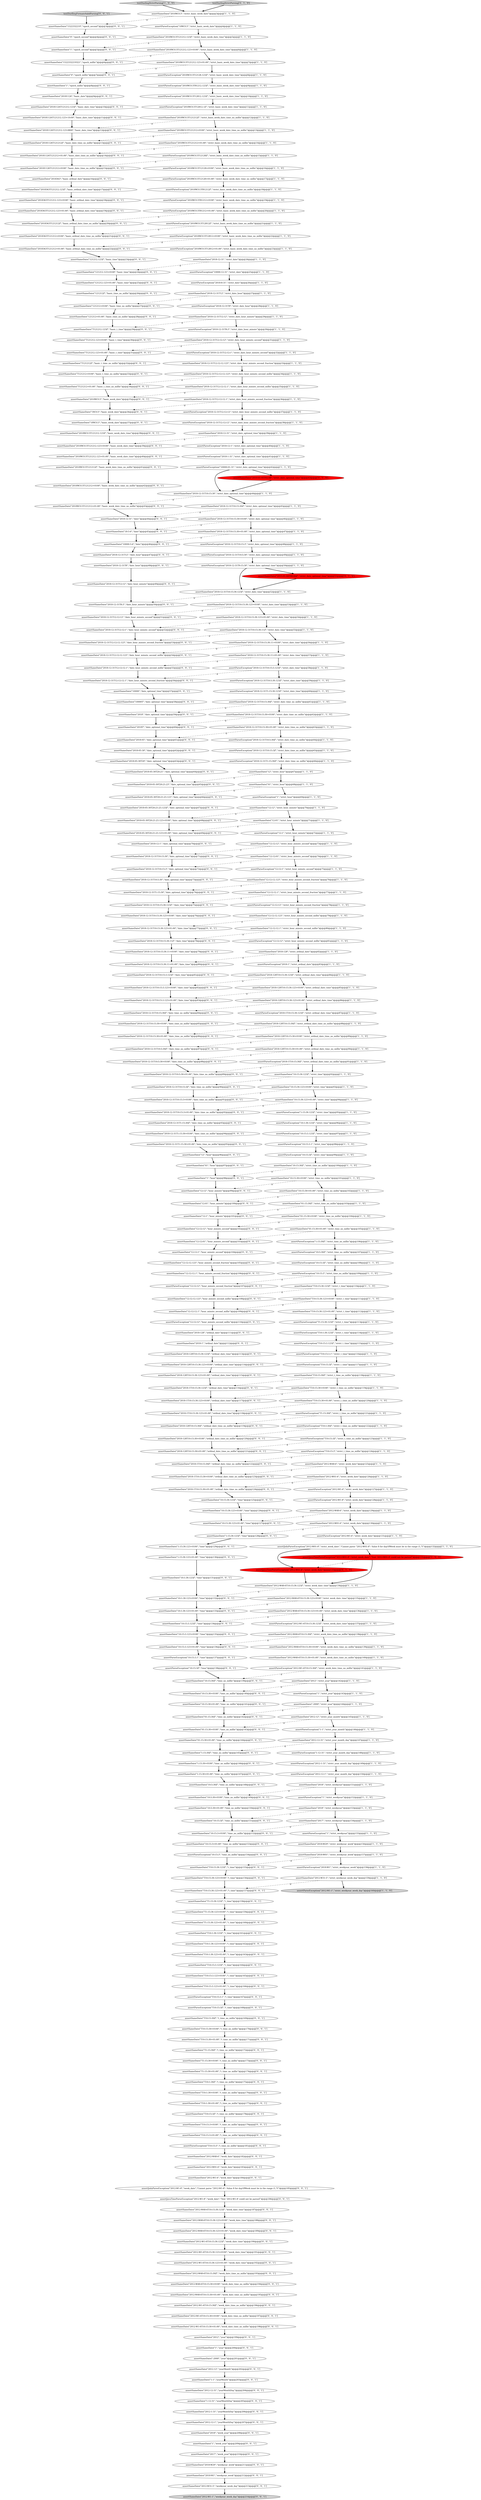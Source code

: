 digraph {
39 [style = filled, label = "assertSameDate(\"2012-W01-6\",\"strict_week_date\")@@@126@@@['1', '1', '0']", fillcolor = white, shape = ellipse image = "AAA0AAABBB1BBB"];
274 [style = filled, label = "assertSameDate(\"T10:15:3+0100\",\"t_time_no_millis\")@@@179@@@['0', '0', '1']", fillcolor = white, shape = ellipse image = "AAA0AAABBB3BBB"];
211 [style = filled, label = "assertSameDate(\"1\",\"epoch_millis\")@@@8@@@['0', '0', '1']", fillcolor = white, shape = ellipse image = "AAA0AAABBB3BBB"];
255 [style = filled, label = "assertSameDate(\"121212+0100\",\"basic_time_no_millis\")@@@27@@@['0', '0', '1']", fillcolor = white, shape = ellipse image = "AAA0AAABBB3BBB"];
302 [style = filled, label = "assertSameDate(\"12:1\",\"hour_minute\")@@@101@@@['0', '0', '1']", fillcolor = white, shape = ellipse image = "AAA0AAABBB3BBB"];
35 [style = filled, label = "assertParseException(\"12:12:12\",\"strict_hour_minute_second_millis\")@@@81@@@['1', '1', '0']", fillcolor = white, shape = ellipse image = "AAA0AAABBB1BBB"];
99 [style = filled, label = "assertParseException(\"2018-12-1\",\"strict_date_optional_time\")@@@40@@@['1', '1', '0']", fillcolor = white, shape = ellipse image = "AAA0AAABBB1BBB"];
45 [style = filled, label = "assertSameDate(\"T10:15:30.123Z\",\"strict_t_time\")@@@110@@@['1', '1', '0']", fillcolor = white, shape = ellipse image = "AAA0AAABBB1BBB"];
192 [style = filled, label = "assertSameDate(\"18-5-6\",\"date\")@@@45@@@['0', '0', '1']", fillcolor = white, shape = ellipse image = "AAA0AAABBB3BBB"];
75 [style = filled, label = "assertParseException(\"2018-12-31T12:12:1\",\"strict_date_hour_minute_second\")@@@32@@@['1', '1', '0']", fillcolor = white, shape = ellipse image = "AAA0AAABBB1BBB"];
258 [style = filled, label = "assertSameDate(\"2018-12-31T8\",\"date_hour\")@@@48@@@['0', '0', '1']", fillcolor = white, shape = ellipse image = "AAA0AAABBB3BBB"];
225 [style = filled, label = "assertSameDate(\"2012-W1-6\",\"week_date\")@@@184@@@['0', '0', '1']", fillcolor = white, shape = ellipse image = "AAA0AAABBB3BBB"];
148 [style = filled, label = "assertParseException(\"2012-W1-6T10:15:30.123Z\",\"strict_week_date_time\")@@@137@@@['1', '1', '0']", fillcolor = white, shape = ellipse image = "AAA0AAABBB1BBB"];
120 [style = filled, label = "assertParseException(\"10:15:3Z\",\"strict_time\")@@@99@@@['1', '1', '0']", fillcolor = white, shape = ellipse image = "AAA0AAABBB1BBB"];
249 [style = filled, label = "assertSameDate(\"20181126T121212Z\",\"basic_date_time_no_millis\")@@@13@@@['0', '0', '1']", fillcolor = white, shape = ellipse image = "AAA0AAABBB3BBB"];
316 [style = filled, label = "assertSameDate(\"1522332219\",\"epoch_second\")@@@3@@@['0', '0', '1']", fillcolor = white, shape = ellipse image = "AAA0AAABBB3BBB"];
299 [style = filled, label = "assertSameDate(\"2018-128T10:15:30+01:00\",\"ordinal_date_time_no_millis\")@@@121@@@['0', '0', '1']", fillcolor = white, shape = ellipse image = "AAA0AAABBB3BBB"];
101 [style = filled, label = "assertSameDate(\"2018-128\",\"strict_ordinal_date\")@@@82@@@['1', '1', '0']", fillcolor = white, shape = ellipse image = "AAA0AAABBB1BBB"];
115 [style = filled, label = "assertSameDate(\"2018-12-31T10:15:30Z\",\"strict_date_optional_time\")@@@45@@@['1', '1', '0']", fillcolor = white, shape = ellipse image = "AAA0AAABBB1BBB"];
312 [style = filled, label = "assertSameDate(\"2018-1T10:15:30.123+0100\",\"ordinal_date_time\")@@@117@@@['0', '0', '1']", fillcolor = white, shape = ellipse image = "AAA0AAABBB3BBB"];
341 [style = filled, label = "assertSameDate(\"121212.123Z\",\"basic_time\")@@@23@@@['0', '0', '1']", fillcolor = white, shape = ellipse image = "AAA0AAABBB3BBB"];
53 [style = filled, label = "assertParseException(\"1-12-31\",\"strict_year_month_day\")@@@148@@@['1', '1', '0']", fillcolor = white, shape = ellipse image = "AAA0AAABBB1BBB"];
292 [style = filled, label = "assertSameDate(\"2012-W48-6T10:15:30Z\",\"week_date_time_no_millis\")@@@193@@@['0', '0', '1']", fillcolor = white, shape = ellipse image = "AAA0AAABBB3BBB"];
74 [style = filled, label = "assertParseException(\"2018-1T10:15:30.123Z\",\"strict_ordinal_date_time\")@@@87@@@['1', '1', '0']", fillcolor = white, shape = ellipse image = "AAA0AAABBB1BBB"];
207 [style = filled, label = "assertSameDate(\"T121212Z\",\"basic_t_time_no_millis\")@@@32@@@['0', '0', '1']", fillcolor = white, shape = ellipse image = "AAA0AAABBB3BBB"];
256 [style = filled, label = "assertSameDate(\"2018-12-31T10:15:3.123+01:00\",\"date_time\")@@@83@@@['0', '0', '1']", fillcolor = white, shape = ellipse image = "AAA0AAABBB3BBB"];
298 [style = filled, label = "assertSameDate(\"2018363\",\"basic_ordinal_date\")@@@16@@@['0', '0', '1']", fillcolor = white, shape = ellipse image = "AAA0AAABBB3BBB"];
175 [style = filled, label = "assertSameDate(\"10000T\",\"date_optional_time\")@@@58@@@['0', '0', '1']", fillcolor = white, shape = ellipse image = "AAA0AAABBB3BBB"];
226 [style = filled, label = "assertParseException(\"12:12:12\",\"hour_minute_second_fraction\")@@@107@@@['0', '0', '1']", fillcolor = white, shape = ellipse image = "AAA0AAABBB3BBB"];
181 [style = filled, label = "assertParseException(\"T10:15:3.1\",\"t_time\")@@@167@@@['0', '0', '1']", fillcolor = white, shape = ellipse image = "AAA0AAABBB3BBB"];
77 [style = filled, label = "assertSameDate(\"01\",\"strict_hour\")@@@68@@@['1', '1', '0']", fillcolor = white, shape = ellipse image = "AAA0AAABBB1BBB"];
140 [style = filled, label = "assertParseException(\"2018W313T12128+0100\",\"strict_basic_week_date_time_no_millis\")@@@16@@@['1', '1', '0']", fillcolor = white, shape = ellipse image = "AAA0AAABBB1BBB"];
157 [style = filled, label = "assertJavaTimeParseException(\"2012-W01-8\",\"strict_week_date\")@@@133@@@['0', '1', '0']", fillcolor = red, shape = ellipse image = "AAA1AAABBB2BBB"];
246 [style = filled, label = "assertSameDate(\"2018-12-31T10:15:30.11+0100\",\"date_time\")@@@79@@@['0', '0', '1']", fillcolor = white, shape = ellipse image = "AAA0AAABBB3BBB"];
82 [style = filled, label = "assertParseException(\"18W313\",\"strict_basic_week_date\")@@@4@@@['1', '1', '0']", fillcolor = white, shape = ellipse image = "AAA0AAABBB1BBB"];
294 [style = filled, label = "assertSameDate(\"2018T\",\"date_optional_time\")@@@60@@@['0', '0', '1']", fillcolor = white, shape = ellipse image = "AAA0AAABBB3BBB"];
22 [style = filled, label = "assertSameDate(\"10:15:30+0100\",\"strict_time_no_millis\")@@@101@@@['1', '1', '0']", fillcolor = white, shape = ellipse image = "AAA0AAABBB1BBB"];
54 [style = filled, label = "assertSameDate(\"2012\",\"strict_year\")@@@142@@@['1', '1', '0']", fillcolor = white, shape = ellipse image = "AAA0AAABBB1BBB"];
81 [style = filled, label = "assertSameDate(\"01:15:30Z\",\"strict_time_no_millis\")@@@103@@@['1', '1', '0']", fillcolor = white, shape = ellipse image = "AAA0AAABBB1BBB"];
236 [style = filled, label = "assertSameDate(\"2018\",\"date_optional_time\")@@@59@@@['0', '0', '1']", fillcolor = white, shape = ellipse image = "AAA0AAABBB3BBB"];
237 [style = filled, label = "assertSameDate(\"2012-1-31\",\"yearMonthDay\")@@@206@@@['0', '0', '1']", fillcolor = white, shape = ellipse image = "AAA0AAABBB3BBB"];
283 [style = filled, label = "assertSameDate(\"12:12:12.123\",\"hour_minute_second_fraction\")@@@105@@@['0', '0', '1']", fillcolor = white, shape = ellipse image = "AAA0AAABBB3BBB"];
337 [style = filled, label = "assertSameDate(\"2018-12-31T12:12:12\",\"date_hour_minute_second\")@@@51@@@['0', '0', '1']", fillcolor = white, shape = ellipse image = "AAA0AAABBB3BBB"];
306 [style = filled, label = "assertSameDate(\"10:15:30.123+0100\",\"time\")@@@126@@@['0', '0', '1']", fillcolor = white, shape = ellipse image = "AAA0AAABBB3BBB"];
360 [style = filled, label = "assertSameDate(\"2018-12-31T12:12\",\"date_hour_minute\")@@@49@@@['0', '0', '1']", fillcolor = white, shape = ellipse image = "AAA0AAABBB3BBB"];
85 [style = filled, label = "assertSameDate(\"2018W313T121212+01:00\",\"strict_basic_week_date_time_no_millis\")@@@14@@@['1', '1', '0']", fillcolor = white, shape = ellipse image = "AAA0AAABBB1BBB"];
168 [style = filled, label = "assertSameDate(\"1:15:30+01:00\",\"time_no_millis\")@@@147@@@['0', '0', '1']", fillcolor = white, shape = ellipse image = "AAA0AAABBB3BBB"];
354 [style = filled, label = "assertSameDate(\"2018-05-30T20:21:23\",\"date_optional_time\")@@@65@@@['0', '0', '1']", fillcolor = white, shape = ellipse image = "AAA0AAABBB3BBB"];
95 [style = filled, label = "assertParseException(\"2012-W1-6\",\"strict_week_date\")@@@131@@@['1', '1', '0']", fillcolor = white, shape = ellipse image = "AAA0AAABBB1BBB"];
349 [style = filled, label = "assertSameDate(\"1W313\",\"basic_week_date\")@@@36@@@['0', '0', '1']", fillcolor = white, shape = ellipse image = "AAA0AAABBB3BBB"];
127 [style = filled, label = "assertParseException(\"2018W313T12128Z\",\"strict_basic_week_date_time_no_millis\")@@@15@@@['1', '1', '0']", fillcolor = white, shape = ellipse image = "AAA0AAABBB1BBB"];
351 [style = filled, label = "assertSameDate(\"2018363T121212+0100\",\"basic_ordinal_date_time_no_millis\")@@@21@@@['0', '0', '1']", fillcolor = white, shape = ellipse image = "AAA0AAABBB3BBB"];
34 [style = filled, label = "assertParseException(\"2018-12-31T10:15:3Z\",\"strict_date_time_no_millis\")@@@65@@@['1', '1', '0']", fillcolor = white, shape = ellipse image = "AAA0AAABBB1BBB"];
199 [style = filled, label = "assertSameDate(\"2012-12-1\",\"yearMonthDay\")@@@207@@@['0', '0', '1']", fillcolor = white, shape = ellipse image = "AAA0AAABBB3BBB"];
107 [style = filled, label = "assertSameDate(\"2018-W01\",\"strict_weekyear_week\")@@@157@@@['1', '1', '0']", fillcolor = white, shape = ellipse image = "AAA0AAABBB1BBB"];
110 [style = filled, label = "assertSameDate(\"10:15:30Z\",\"strict_time_no_millis\")@@@100@@@['1', '1', '0']", fillcolor = white, shape = ellipse image = "AAA0AAABBB1BBB"];
218 [style = filled, label = "assertSameDate(\"2018-12-31T10:15:30.123+0100\",\"date_time\")@@@76@@@['0', '0', '1']", fillcolor = white, shape = ellipse image = "AAA0AAABBB3BBB"];
342 [style = filled, label = "assertSameDate(\"2018\",\"week_year\")@@@208@@@['0', '0', '1']", fillcolor = white, shape = ellipse image = "AAA0AAABBB3BBB"];
61 [style = filled, label = "assertSameDate(\"2012-W48-6T10:15:30+0100\",\"strict_week_date_time_no_millis\")@@@139@@@['1', '1', '0']", fillcolor = white, shape = ellipse image = "AAA0AAABBB1BBB"];
321 [style = filled, label = "assertSameDate(\"10000\",\"date_optional_time\")@@@57@@@['0', '0', '1']", fillcolor = white, shape = ellipse image = "AAA0AAABBB3BBB"];
214 [style = filled, label = "assertSameDate(\"10:15:30.123Z\",\"time\")@@@125@@@['0', '0', '1']", fillcolor = white, shape = ellipse image = "AAA0AAABBB3BBB"];
68 [style = filled, label = "assertSameDate(\"2018-W29\",\"strict_weekyear_week\")@@@156@@@['1', '1', '0']", fillcolor = white, shape = ellipse image = "AAA0AAABBB1BBB"];
149 [style = filled, label = "testDuelingStrictParsing['1', '0', '0']", fillcolor = lightgray, shape = diamond image = "AAA0AAABBB1BBB"];
290 [style = filled, label = "assertSameDate(\"2012-W48-6T10:15:30+01:00\",\"week_date_time_no_millis\")@@@195@@@['0', '0', '1']", fillcolor = white, shape = ellipse image = "AAA0AAABBB3BBB"];
46 [style = filled, label = "assertParseException(\"2018W313T81212.123Z\",\"strict_basic_week_date_time\")@@@9@@@['1', '1', '0']", fillcolor = white, shape = ellipse image = "AAA0AAABBB1BBB"];
339 [style = filled, label = "assertSameDate(\"1-12-31\",\"yearMonthDay\")@@@205@@@['0', '0', '1']", fillcolor = white, shape = ellipse image = "AAA0AAABBB3BBB"];
244 [style = filled, label = "assertSameDate(\"T10:15:3.123Z\",\"t_time\")@@@164@@@['0', '0', '1']", fillcolor = white, shape = ellipse image = "AAA0AAABBB3BBB"];
277 [style = filled, label = "assertSameDate(\"10:15:3Z\",\"time_no_millis\")@@@151@@@['0', '0', '1']", fillcolor = white, shape = ellipse image = "AAA0AAABBB3BBB"];
119 [style = filled, label = "assertJavaTimeParseException(\"2012-W01-8\",\"strict_week_date\",\"Text '2012-W01-8' could not be parsed\")@@@131@@@['1', '0', '0']", fillcolor = red, shape = ellipse image = "AAA1AAABBB1BBB"];
167 [style = filled, label = "assertSameDate(\"10:1:30.123+0100\",\"time\")@@@132@@@['0', '0', '1']", fillcolor = white, shape = ellipse image = "AAA0AAABBB3BBB"];
353 [style = filled, label = "assertSameDate(\"2018-05-30\",\"date_optional_time\")@@@62@@@['0', '0', '1']", fillcolor = white, shape = ellipse image = "AAA0AAABBB3BBB"];
340 [style = filled, label = "assertSameDate(\"2018363T121212Z\",\"basic_ordinal_date_time_no_millis\")@@@20@@@['0', '0', '1']", fillcolor = white, shape = ellipse image = "AAA0AAABBB3BBB"];
56 [style = filled, label = "assertSameDate(\"2018-12-31T10:15:30.11+01:00\",\"strict_date_time\")@@@57@@@['1', '1', '0']", fillcolor = white, shape = ellipse image = "AAA0AAABBB1BBB"];
307 [style = filled, label = "assertSameDate(\"1:15:30.123+0100\",\"time\")@@@129@@@['0', '0', '1']", fillcolor = white, shape = ellipse image = "AAA0AAABBB3BBB"];
182 [style = filled, label = "assertSameDate(\"1\",\"hour\")@@@98@@@['0', '0', '1']", fillcolor = white, shape = ellipse image = "AAA0AAABBB3BBB"];
241 [style = filled, label = "assertSameDate(\"10:15:30+01:00\",\"time_no_millis\")@@@141@@@['0', '0', '1']", fillcolor = white, shape = ellipse image = "AAA0AAABBB3BBB"];
245 [style = filled, label = "assertSameDate(\"2018-128\",\"ordinal_date\")@@@111@@@['0', '0', '1']", fillcolor = white, shape = ellipse image = "AAA0AAABBB3BBB"];
327 [style = filled, label = "assertSameDate(\"T1:15:30+0100\",\"t_time_no_millis\")@@@173@@@['0', '0', '1']", fillcolor = white, shape = ellipse image = "AAA0AAABBB3BBB"];
206 [style = filled, label = "assertSameDate(\"2012-W48-6T10:15:30.123+0100\",\"week_date_time\")@@@188@@@['0', '0', '1']", fillcolor = white, shape = ellipse image = "AAA0AAABBB3BBB"];
222 [style = filled, label = "assertSameDate(\"2018-1\",\"ordinal_date\")@@@112@@@['0', '0', '1']", fillcolor = white, shape = ellipse image = "AAA0AAABBB3BBB"];
80 [style = filled, label = "assertSameDate(\"2018W313T121212.123+01:00\",\"strict_basic_week_date_time\")@@@7@@@['1', '1', '0']", fillcolor = white, shape = ellipse image = "AAA0AAABBB1BBB"];
69 [style = filled, label = "assertParseException(\"10:15:3\",\"strict_time_no_millis\")@@@109@@@['1', '1', '0']", fillcolor = white, shape = ellipse image = "AAA0AAABBB1BBB"];
141 [style = filled, label = "assertSameDate(\"12:12\",\"strict_hour_minute\")@@@70@@@['1', '1', '0']", fillcolor = white, shape = ellipse image = "AAA0AAABBB1BBB"];
94 [style = filled, label = "assertSameDate(\"12\",\"strict_hour\")@@@67@@@['1', '1', '0']", fillcolor = white, shape = ellipse image = "AAA0AAABBB1BBB"];
287 [style = filled, label = "assertSameDate(\"01\",\"hour\")@@@97@@@['0', '0', '1']", fillcolor = white, shape = ellipse image = "AAA0AAABBB3BBB"];
289 [style = filled, label = "assertSameDate(\"T121212.123Z\",\"basic_t_time\")@@@29@@@['0', '0', '1']", fillcolor = white, shape = ellipse image = "AAA0AAABBB3BBB"];
93 [style = filled, label = "assertSameDate(\"2018-12-31T12:12\",\"strict_date_hour_minute\")@@@29@@@['1', '1', '0']", fillcolor = white, shape = ellipse image = "AAA0AAABBB1BBB"];
104 [style = filled, label = "assertSameDate(\"2018-12-31T12\",\"strict_date_hour\")@@@27@@@['1', '1', '0']", fillcolor = white, shape = ellipse image = "AAA0AAABBB1BBB"];
310 [style = filled, label = "assertSameDate(\"2018-12-31T10:15:3.123Z\",\"date_time\")@@@81@@@['0', '0', '1']", fillcolor = white, shape = ellipse image = "AAA0AAABBB3BBB"];
130 [style = filled, label = "assertParseException(\"T1:15:30Z\",\"strict_t_time_no_millis\")@@@121@@@['1', '1', '0']", fillcolor = white, shape = ellipse image = "AAA0AAABBB1BBB"];
79 [style = filled, label = "assertParseException(\"T10:15:3\",\"strict_t_time_no_millis\")@@@124@@@['1', '1', '0']", fillcolor = white, shape = ellipse image = "AAA0AAABBB1BBB"];
296 [style = filled, label = "assertSameDate(\"T10:15:30.123+01:00\",\"t_time\")@@@157@@@['0', '0', '1']", fillcolor = white, shape = ellipse image = "AAA0AAABBB3BBB"];
187 [style = filled, label = "assertSameDate(\"2018363T121212.123+01:00\",\"basic_ordinal_date_time\")@@@19@@@['0', '0', '1']", fillcolor = white, shape = ellipse image = "AAA0AAABBB3BBB"];
213 [style = filled, label = "assertSameDate(\"2018-12-31T12:12:1\",\"date_hour_minute_second\")@@@52@@@['0', '0', '1']", fillcolor = white, shape = ellipse image = "AAA0AAABBB3BBB"];
305 [style = filled, label = "assertSameDate(\"T121212+01:00\",\"basic_t_time_no_millis\")@@@34@@@['0', '0', '1']", fillcolor = white, shape = ellipse image = "AAA0AAABBB3BBB"];
9 [style = filled, label = "assertParseException(\"2018-12-31T8:3\",\"strict_date_hour_minute\")@@@30@@@['1', '1', '0']", fillcolor = white, shape = ellipse image = "AAA0AAABBB1BBB"];
231 [style = filled, label = "assertSameDate(\"2018-W1\",\"weekyear_week\")@@@212@@@['0', '0', '1']", fillcolor = white, shape = ellipse image = "AAA0AAABBB3BBB"];
343 [style = filled, label = "assertSameDate(\"2018-W29\",\"weekyear_week\")@@@211@@@['0', '0', '1']", fillcolor = white, shape = ellipse image = "AAA0AAABBB3BBB"];
171 [style = filled, label = "assertSameDate(\"12:12:12\",\"hour_minute_second\")@@@102@@@['0', '0', '1']", fillcolor = white, shape = ellipse image = "AAA0AAABBB3BBB"];
257 [style = filled, label = "assertSameDate(\"12:12:12.123\",\"hour_minute_second_millis\")@@@108@@@['0', '0', '1']", fillcolor = white, shape = ellipse image = "AAA0AAABBB3BBB"];
313 [style = filled, label = "assertSameDate(\"10:15:3+01:00\",\"time_no_millis\")@@@153@@@['0', '0', '1']", fillcolor = white, shape = ellipse image = "AAA0AAABBB3BBB"];
332 [style = filled, label = "assertParseException(\"T10:15:3Z\",\"t_time\")@@@168@@@['0', '0', '1']", fillcolor = white, shape = ellipse image = "AAA0AAABBB3BBB"];
202 [style = filled, label = "assertSameDate(\"0\",\"epoch_millis\")@@@7@@@['0', '0', '1']", fillcolor = white, shape = ellipse image = "AAA0AAABBB3BBB"];
369 [style = filled, label = "assertSameDate(\"10:1:30.123Z\",\"time\")@@@131@@@['0', '0', '1']", fillcolor = white, shape = ellipse image = "AAA0AAABBB3BBB"];
309 [style = filled, label = "assertSameDate(\"2012-W1-6T10:15:30.123+01:00\",\"week_date_time\")@@@192@@@['0', '0', '1']", fillcolor = white, shape = ellipse image = "AAA0AAABBB3BBB"];
265 [style = filled, label = "assertSameDate(\"12\",\"hour\")@@@96@@@['0', '0', '1']", fillcolor = white, shape = ellipse image = "AAA0AAABBB3BBB"];
123 [style = filled, label = "assertSameDate(\"2018-12-31T10:15:30.11Z\",\"strict_date_time\")@@@55@@@['1', '1', '0']", fillcolor = white, shape = ellipse image = "AAA0AAABBB1BBB"];
275 [style = filled, label = "assertParseException(\"10:15:3Z\",\"time\")@@@138@@@['0', '0', '1']", fillcolor = white, shape = ellipse image = "AAA0AAABBB3BBB"];
217 [style = filled, label = "assertSameDate(\"2018-05-30T20:21:23.123\",\"date_optional_time\")@@@66@@@['0', '0', '1']", fillcolor = white, shape = ellipse image = "AAA0AAABBB3BBB"];
189 [style = filled, label = "assertSameDate(\"2018W313T121212Z\",\"basic_week_date_time_no_millis\")@@@41@@@['0', '0', '1']", fillcolor = white, shape = ellipse image = "AAA0AAABBB3BBB"];
47 [style = filled, label = "assertSameDate(\"2018-12-31T10:15:30.123Z\",\"strict_date_time\")@@@52@@@['1', '1', '0']", fillcolor = white, shape = ellipse image = "AAA0AAABBB1BBB"];
196 [style = filled, label = "assertSameDate(\"2018-12-31T10:15:30+01:00\",\"date_time_no_millis\")@@@86@@@['0', '0', '1']", fillcolor = white, shape = ellipse image = "AAA0AAABBB3BBB"];
318 [style = filled, label = "assertSameDate(\"2018-128T10:15:30.123+01:00\",\"ordinal_date_time\")@@@115@@@['0', '0', '1']", fillcolor = white, shape = ellipse image = "AAA0AAABBB3BBB"];
271 [style = filled, label = "assertSameDate(\"2018-12-31T8:3\",\"date_hour_minute\")@@@50@@@['0', '0', '1']", fillcolor = white, shape = ellipse image = "AAA0AAABBB3BBB"];
319 [style = filled, label = "assertSameDate(\"T10:1:30.123+0100\",\"t_time\")@@@162@@@['0', '0', '1']", fillcolor = white, shape = ellipse image = "AAA0AAABBB3BBB"];
191 [style = filled, label = "assertSameDate(\"121212+01:00\",\"basic_time_no_millis\")@@@28@@@['0', '0', '1']", fillcolor = white, shape = ellipse image = "AAA0AAABBB3BBB"];
238 [style = filled, label = "assertSameDate(\"2018-12-31T10:15:30.123Z\",\"date_time\")@@@75@@@['0', '0', '1']", fillcolor = white, shape = ellipse image = "AAA0AAABBB3BBB"];
190 [style = filled, label = "assertSameDate(\"2017\",\"week_year\")@@@210@@@['0', '0', '1']", fillcolor = white, shape = ellipse image = "AAA0AAABBB3BBB"];
344 [style = filled, label = "assertSameDate(\"2012-W1-6T10:15:30Z\",\"week_date_time_no_millis\")@@@196@@@['0', '0', '1']", fillcolor = white, shape = ellipse image = "AAA0AAABBB3BBB"];
242 [style = filled, label = "assertSameDate(\"2018W313T121212.123Z\",\"basic_week_date_time\")@@@38@@@['0', '0', '1']", fillcolor = white, shape = ellipse image = "AAA0AAABBB3BBB"];
164 [style = filled, label = "assertSameDate(\"2012-12\",\"yearMonth\")@@@202@@@['0', '0', '1']", fillcolor = white, shape = ellipse image = "AAA0AAABBB3BBB"];
155 [style = filled, label = "assertSameDate(\"2018-128T10:15:30.123+01:00\",\"strict_ordinal_date_time\")@@@86@@@['1', '1', '0']", fillcolor = white, shape = ellipse image = "AAA0AAABBB1BBB"];
7 [style = filled, label = "assertParseException(\"2018W313T12812.123Z\",\"strict_basic_week_date_time\")@@@10@@@['1', '1', '0']", fillcolor = white, shape = ellipse image = "AAA0AAABBB1BBB"];
204 [style = filled, label = "assertSameDate(\"2018W313T121212.123+0100\",\"basic_week_date_time\")@@@39@@@['0', '0', '1']", fillcolor = white, shape = ellipse image = "AAA0AAABBB3BBB"];
165 [style = filled, label = "assertSameDate(\"2018-12-31T12\",\"date_hour\")@@@47@@@['0', '0', '1']", fillcolor = white, shape = ellipse image = "AAA0AAABBB3BBB"];
348 [style = filled, label = "assertSameDate(\"2018-1T10:15:30Z\",\"ordinal_date_time_no_millis\")@@@122@@@['0', '0', '1']", fillcolor = white, shape = ellipse image = "AAA0AAABBB3BBB"];
125 [style = filled, label = "assertParseException(\"2018-12-31T12:12:12\",\"strict_date_hour_minute_second_millis\")@@@37@@@['1', '1', '0']", fillcolor = white, shape = ellipse image = "AAA0AAABBB1BBB"];
16 [style = filled, label = "assertSameDate(\"T10:15:30Z\",\"strict_t_time_no_millis\")@@@118@@@['1', '1', '0']", fillcolor = white, shape = ellipse image = "AAA0AAABBB1BBB"];
253 [style = filled, label = "assertParseException(\"10:15:3.1\",\"time\")@@@137@@@['0', '0', '1']", fillcolor = white, shape = ellipse image = "AAA0AAABBB3BBB"];
151 [style = filled, label = "assertSameDate(\"2018-12-31T12:12:12.123\",\"strict_date_hour_minute_second_fraction\")@@@33@@@['1', '1', '0']", fillcolor = white, shape = ellipse image = "AAA0AAABBB1BBB"];
323 [style = filled, label = "assertSameDate(\"2018-12-31T12:12:12.123\",\"date_hour_minute_second_millis\")@@@54@@@['0', '0', '1']", fillcolor = white, shape = ellipse image = "AAA0AAABBB3BBB"];
303 [style = filled, label = "assertSameDate(\"T121212+0100\",\"basic_t_time_no_millis\")@@@33@@@['0', '0', '1']", fillcolor = white, shape = ellipse image = "AAA0AAABBB3BBB"];
88 [style = filled, label = "assertSameDate(\"2012-W48-6T10:15:30+01:00\",\"strict_week_date_time_no_millis\")@@@140@@@['1', '1', '0']", fillcolor = white, shape = ellipse image = "AAA0AAABBB1BBB"];
315 [style = filled, label = "assertSameDate(\"T1:15:30.123+01:00\",\"t_time\")@@@160@@@['0', '0', '1']", fillcolor = white, shape = ellipse image = "AAA0AAABBB3BBB"];
193 [style = filled, label = "assertSameDate(\"10:5:30+01:00\",\"time_no_millis\")@@@150@@@['0', '0', '1']", fillcolor = white, shape = ellipse image = "AAA0AAABBB3BBB"];
64 [style = filled, label = "assertSameDate(\"2018-12-31T10:15:30+0100\",\"strict_date_optional_time\")@@@46@@@['1', '1', '0']", fillcolor = white, shape = ellipse image = "AAA0AAABBB1BBB"];
29 [style = filled, label = "assertParseException(\"2018W313T12128+01:00\",\"strict_basic_week_date_time_no_millis\")@@@17@@@['1', '1', '0']", fillcolor = white, shape = ellipse image = "AAA0AAABBB1BBB"];
170 [style = filled, label = "assertSameDate(\"2018-12-31T10:15:30.11Z\",\"date_time\")@@@78@@@['0', '0', '1']", fillcolor = white, shape = ellipse image = "AAA0AAABBB3BBB"];
183 [style = filled, label = "assertSameDate(\"121212Z\",\"basic_time_no_millis\")@@@26@@@['0', '0', '1']", fillcolor = white, shape = ellipse image = "AAA0AAABBB3BBB"];
186 [style = filled, label = "assertSameDate(\"T10:15:3.123+0100\",\"t_time\")@@@165@@@['0', '0', '1']", fillcolor = white, shape = ellipse image = "AAA0AAABBB3BBB"];
362 [style = filled, label = "assertSameDate(\"2018-1T10:15:30.123Z\",\"ordinal_date_time\")@@@116@@@['0', '0', '1']", fillcolor = white, shape = ellipse image = "AAA0AAABBB3BBB"];
114 [style = filled, label = "assertSameDate(\"2018-12-31\",\"strict_date_optional_time\")@@@39@@@['1', '1', '0']", fillcolor = white, shape = ellipse image = "AAA0AAABBB1BBB"];
91 [style = filled, label = "assertParseException(\"T10:15:3Z\",\"strict_t_time_no_millis\")@@@123@@@['1', '1', '0']", fillcolor = white, shape = ellipse image = "AAA0AAABBB1BBB"];
248 [style = filled, label = "assertSameDate(\"2018-128T10:15:30+0100\",\"ordinal_date_time_no_millis\")@@@120@@@['0', '0', '1']", fillcolor = white, shape = ellipse image = "AAA0AAABBB3BBB"];
17 [style = filled, label = "assertParseException(\"1\",\"strict_hour\")@@@69@@@['1', '1', '0']", fillcolor = white, shape = ellipse image = "AAA0AAABBB1BBB"];
0 [style = filled, label = "assertSameDate(\"2018-128T10:15:30.123Z\",\"strict_ordinal_date_time\")@@@84@@@['1', '1', '0']", fillcolor = white, shape = ellipse image = "AAA0AAABBB1BBB"];
293 [style = filled, label = "assertSameDate(\"T121212.123+0100\",\"basic_t_time\")@@@30@@@['0', '0', '1']", fillcolor = white, shape = ellipse image = "AAA0AAABBB3BBB"];
224 [style = filled, label = "assertSameDate(\"18W313\",\"basic_week_date\")@@@37@@@['0', '0', '1']", fillcolor = white, shape = ellipse image = "AAA0AAABBB3BBB"];
146 [style = filled, label = "assertSameDate(\"2012-W31-5\",\"strict_weekyear_week_day\")@@@159@@@['1', '1', '0']", fillcolor = white, shape = ellipse image = "AAA0AAABBB1BBB"];
304 [style = filled, label = "assertSameDate(\"2018-128T10:15:30.123Z\",\"ordinal_date_time\")@@@113@@@['0', '0', '1']", fillcolor = white, shape = ellipse image = "AAA0AAABBB3BBB"];
176 [style = filled, label = "assertSameDate(\"10:1:30.123+01:00\",\"time\")@@@133@@@['0', '0', '1']", fillcolor = white, shape = ellipse image = "AAA0AAABBB3BBB"];
338 [style = filled, label = "assertSameDate(\"T10:15:30.123Z\",\"t_time\")@@@155@@@['0', '0', '1']", fillcolor = white, shape = ellipse image = "AAA0AAABBB3BBB"];
288 [style = filled, label = "assertSameDate(\"1:15:30Z\",\"time_no_millis\")@@@145@@@['0', '0', '1']", fillcolor = white, shape = ellipse image = "AAA0AAABBB3BBB"];
230 [style = filled, label = "assertSameDate(\"2012-W1-6T10:15:30+01:00\",\"week_date_time_no_millis\")@@@198@@@['0', '0', '1']", fillcolor = white, shape = ellipse image = "AAA0AAABBB3BBB"];
76 [style = filled, label = "assertParseException(\"2018-12-31T1:15:30Z\",\"strict_date_time_no_millis\")@@@66@@@['1', '1', '0']", fillcolor = white, shape = ellipse image = "AAA0AAABBB1BBB"];
201 [style = filled, label = "assertSameDate(\"2018-12-31T10:15:3Z\",\"date_time_no_millis\")@@@90@@@['0', '0', '1']", fillcolor = white, shape = ellipse image = "AAA0AAABBB3BBB"];
21 [style = filled, label = "assertParseException(\"2012-W1-1\",\"strict_weekyear_week_day\")@@@160@@@['1', '1', '0']", fillcolor = lightgray, shape = ellipse image = "AAA0AAABBB1BBB"];
269 [style = filled, label = "assertSameDate(\"T10:15:3+01:00\",\"t_time_no_millis\")@@@180@@@['0', '0', '1']", fillcolor = white, shape = ellipse image = "AAA0AAABBB3BBB"];
367 [style = filled, label = "assertSameDate(\"2018-12-31T10:15:30.11+01:00\",\"date_time\")@@@80@@@['0', '0', '1']", fillcolor = white, shape = ellipse image = "AAA0AAABBB3BBB"];
251 [style = filled, label = "assertSameDate(\"2018-05-30T20:21:23.123+01:00\",\"date_optional_time\")@@@69@@@['0', '0', '1']", fillcolor = white, shape = ellipse image = "AAA0AAABBB3BBB"];
86 [style = filled, label = "assertParseException(\"10000-12-31\",\"strict_date\")@@@25@@@['1', '1', '0']", fillcolor = white, shape = ellipse image = "AAA0AAABBB1BBB"];
371 [style = filled, label = "assertSameDate(\"12:12:12.1\",\"hour_minute_second_millis\")@@@109@@@['0', '0', '1']", fillcolor = white, shape = ellipse image = "AAA0AAABBB3BBB"];
276 [style = filled, label = "assertSameDate(\"T1:15:30.123+0100\",\"t_time\")@@@159@@@['0', '0', '1']", fillcolor = white, shape = ellipse image = "AAA0AAABBB3BBB"];
89 [style = filled, label = "assertSameDate(\"2018-12-31T10:15:30.123+0100\",\"strict_date_time\")@@@53@@@['1', '1', '0']", fillcolor = white, shape = ellipse image = "AAA0AAABBB1BBB"];
301 [style = filled, label = "assertSameDate(\"1\",\"year\")@@@200@@@['0', '0', '1']", fillcolor = white, shape = ellipse image = "AAA0AAABBB3BBB"];
147 [style = filled, label = "assertSameDate(\"2018-12-31T10:15:30.11+0100\",\"strict_date_time\")@@@56@@@['1', '1', '0']", fillcolor = white, shape = ellipse image = "AAA0AAABBB1BBB"];
243 [style = filled, label = "assertParseException(\"10:15:3\",\"time_no_millis\")@@@154@@@['0', '0', '1']", fillcolor = white, shape = ellipse image = "AAA0AAABBB3BBB"];
291 [style = filled, label = "assertParseException(\"T10:15:3\",\"t_time_no_millis\")@@@181@@@['0', '0', '1']", fillcolor = white, shape = ellipse image = "AAA0AAABBB3BBB"];
20 [style = filled, label = "assertParseException(\"T10:15:3Z\",\"strict_t_time\")@@@117@@@['1', '1', '0']", fillcolor = white, shape = ellipse image = "AAA0AAABBB1BBB"];
286 [style = filled, label = "assertSameDate(\"2018-12-31T10:5:30+0100\",\"date_time_no_millis\")@@@88@@@['0', '0', '1']", fillcolor = white, shape = ellipse image = "AAA0AAABBB3BBB"];
220 [style = filled, label = "assertSameDate(\"20181126T121212.123+10:00\",\"basic_date_time\")@@@11@@@['0', '0', '1']", fillcolor = white, shape = ellipse image = "AAA0AAABBB3BBB"];
209 [style = filled, label = "assertSameDate(\"0\",\"epoch_second\")@@@4@@@['0', '0', '1']", fillcolor = white, shape = ellipse image = "AAA0AAABBB3BBB"];
240 [style = filled, label = "assertSameDate(\"2012-W48-6T10:15:30.123Z\",\"week_date_time\")@@@187@@@['0', '0', '1']", fillcolor = white, shape = ellipse image = "AAA0AAABBB3BBB"];
160 [style = filled, label = "testDuelingStrictParsing['0', '1', '0']", fillcolor = lightgray, shape = diamond image = "AAA0AAABBB2BBB"];
136 [style = filled, label = "assertSameDate(\"01:15:30+0100\",\"strict_time_no_millis\")@@@104@@@['1', '1', '0']", fillcolor = white, shape = ellipse image = "AAA0AAABBB1BBB"];
142 [style = filled, label = "assertSameDate(\"12:12:12.123\",\"strict_hour_minute_second_fraction\")@@@76@@@['1', '1', '0']", fillcolor = white, shape = ellipse image = "AAA0AAABBB1BBB"];
137 [style = filled, label = "assertSameDate(\"T10:15:30.123+01:00\",\"strict_t_time\")@@@112@@@['1', '1', '0']", fillcolor = white, shape = ellipse image = "AAA0AAABBB1BBB"];
221 [style = filled, label = "assertJavaTimeParseException(\"2012-W1-8\",\"week_date\",\"Text '2012-W1-8' could not be parsed\")@@@186@@@['0', '0', '1']", fillcolor = white, shape = ellipse image = "AAA0AAABBB3BBB"];
6 [style = filled, label = "assertSameDate(\"2018-12-31T12:12:12.1\",\"strict_date_hour_minute_second_millis\")@@@35@@@['1', '1', '0']", fillcolor = white, shape = ellipse image = "AAA0AAABBB1BBB"];
135 [style = filled, label = "assertSameDate(\"01:15:30+01:00\",\"strict_time_no_millis\")@@@105@@@['1', '1', '0']", fillcolor = white, shape = ellipse image = "AAA0AAABBB1BBB"];
285 [style = filled, label = "assertSameDate(\"1522332219321\",\"epoch_millis\")@@@6@@@['0', '0', '1']", fillcolor = white, shape = ellipse image = "AAA0AAABBB3BBB"];
28 [style = filled, label = "assertSameDate(\"2018W313T121212+0100\",\"strict_basic_week_date_time_no_millis\")@@@13@@@['1', '1', '0']", fillcolor = white, shape = ellipse image = "AAA0AAABBB1BBB"];
24 [style = filled, label = "assertParseException(\"10000-01-31\",\"strict_date_optional_time\")@@@42@@@['1', '1', '0']", fillcolor = white, shape = ellipse image = "AAA0AAABBB1BBB"];
163 [style = filled, label = "assertSameDate(\"2012\",\"year\")@@@199@@@['0', '0', '1']", fillcolor = white, shape = ellipse image = "AAA0AAABBB3BBB"];
239 [style = filled, label = "assertSameDate(\"10:15:3.123+01:00\",\"time\")@@@136@@@['0', '0', '1']", fillcolor = white, shape = ellipse image = "AAA0AAABBB3BBB"];
3 [style = filled, label = "assertSameDate(\"T10:15:30+0100\",\"strict_t_time_no_millis\")@@@119@@@['1', '1', '0']", fillcolor = white, shape = ellipse image = "AAA0AAABBB1BBB"];
198 [style = filled, label = "assertSameDate(\"10:15:30Z\",\"time_no_millis\")@@@139@@@['0', '0', '1']", fillcolor = white, shape = ellipse image = "AAA0AAABBB3BBB"];
330 [style = filled, label = "assertSameDate(\"2018363T121212.123Z\",\"basic_ordinal_date_time\")@@@17@@@['0', '0', '1']", fillcolor = white, shape = ellipse image = "AAA0AAABBB3BBB"];
84 [style = filled, label = "assertSameDate(\"12:01\",\"strict_hour_minute\")@@@71@@@['1', '1', '0']", fillcolor = white, shape = ellipse image = "AAA0AAABBB1BBB"];
263 [style = filled, label = "assertSameDate(\"2018-1T10:15:30+0100\",\"ordinal_date_time_no_millis\")@@@123@@@['0', '0', '1']", fillcolor = white, shape = ellipse image = "AAA0AAABBB3BBB"];
247 [style = filled, label = "assertSameDate(\"2018-12-31T10:5:30Z\",\"date_time_no_millis\")@@@87@@@['0', '0', '1']", fillcolor = white, shape = ellipse image = "AAA0AAABBB3BBB"];
279 [style = filled, label = "assertSameDate(\"2018-05\",\"date_optional_time\")@@@61@@@['0', '0', '1']", fillcolor = white, shape = ellipse image = "AAA0AAABBB3BBB"];
203 [style = filled, label = "assertSameDate(\"2018-05-30T20\",\"date_optional_time\")@@@63@@@['0', '0', '1']", fillcolor = white, shape = ellipse image = "AAA0AAABBB3BBB"];
133 [style = filled, label = "assertParseException(\"2018-12-31T10:15:3.123Z\",\"strict_date_time\")@@@58@@@['1', '1', '0']", fillcolor = white, shape = ellipse image = "AAA0AAABBB1BBB"];
270 [style = filled, label = "assertSameDate(\"2012-W01-6\",\"week_date\")@@@183@@@['0', '0', '1']", fillcolor = white, shape = ellipse image = "AAA0AAABBB3BBB"];
272 [style = filled, label = "assertSameDate(\"T10:1:30.123+01:00\",\"t_time\")@@@163@@@['0', '0', '1']", fillcolor = white, shape = ellipse image = "AAA0AAABBB3BBB"];
352 [style = filled, label = "assertSameDate(\"1-1\",\"yearMonth\")@@@203@@@['0', '0', '1']", fillcolor = white, shape = ellipse image = "AAA0AAABBB3BBB"];
261 [style = filled, label = "assertSameDate(\"2018-1T10:15:30+01:00\",\"ordinal_date_time_no_millis\")@@@124@@@['0', '0', '1']", fillcolor = white, shape = ellipse image = "AAA0AAABBB3BBB"];
96 [style = filled, label = "assertParseException(\"2012-W1-6\",\"strict_week_date\")@@@127@@@['1', '1', '0']", fillcolor = white, shape = ellipse image = "AAA0AAABBB1BBB"];
259 [style = filled, label = "assertSameDate(\"2012-W1-6T10:15:30.123+0100\",\"week_date_time\")@@@191@@@['0', '0', '1']", fillcolor = white, shape = ellipse image = "AAA0AAABBB3BBB"];
282 [style = filled, label = "assertSameDate(\"2018W313T121212+01:00\",\"basic_week_date_time_no_millis\")@@@43@@@['0', '0', '1']", fillcolor = white, shape = ellipse image = "AAA0AAABBB3BBB"];
41 [style = filled, label = "assertParseException(\"2018-8-31\",\"strict_date\")@@@26@@@['1', '1', '0']", fillcolor = white, shape = ellipse image = "AAA0AAABBB1BBB"];
98 [style = filled, label = "assertSameDate(\"T10:15:30+01:00\",\"strict_t_time_no_millis\")@@@120@@@['1', '1', '0']", fillcolor = white, shape = ellipse image = "AAA0AAABBB1BBB"];
215 [style = filled, label = "assertSameDate(\"T10:15:30+0100\",\"t_time_no_millis\")@@@170@@@['0', '0', '1']", fillcolor = white, shape = ellipse image = "AAA0AAABBB3BBB"];
324 [style = filled, label = "assertSameDate(\"2012-W31-5\",\"weekyear_week_day\")@@@213@@@['0', '0', '1']", fillcolor = white, shape = ellipse image = "AAA0AAABBB3BBB"];
350 [style = filled, label = "assertSameDate(\"1\",\"week_year\")@@@209@@@['0', '0', '1']", fillcolor = white, shape = ellipse image = "AAA0AAABBB3BBB"];
184 [style = filled, label = "assertSameDate(\"20181126\",\"basic_date\")@@@9@@@['0', '0', '1']", fillcolor = white, shape = ellipse image = "AAA0AAABBB3BBB"];
72 [style = filled, label = "assertParseException(\"10:15:3.123Z\",\"strict_time\")@@@97@@@['1', '1', '0']", fillcolor = white, shape = ellipse image = "AAA0AAABBB1BBB"];
108 [style = filled, label = "assertParseException(\"2018W313T12812+0100\",\"strict_basic_week_date_time_no_millis\")@@@22@@@['1', '1', '0']", fillcolor = white, shape = ellipse image = "AAA0AAABBB1BBB"];
111 [style = filled, label = "assertSameDate(\"2012-W48-6T10:15:30Z\",\"strict_week_date_time_no_millis\")@@@138@@@['1', '1', '0']", fillcolor = white, shape = ellipse image = "AAA0AAABBB1BBB"];
40 [style = filled, label = "assertSameDate(\"2018-12-31T12:12:12.123\",\"strict_date_hour_minute_second_millis\")@@@34@@@['1', '1', '0']", fillcolor = white, shape = ellipse image = "AAA0AAABBB1BBB"];
73 [style = filled, label = "assertParseException(\"12:12:1\",\"strict_hour_minute_second\")@@@75@@@['1', '1', '0']", fillcolor = white, shape = ellipse image = "AAA0AAABBB1BBB"];
126 [style = filled, label = "assertParseException(\"10:5:30Z\",\"strict_time_no_millis\")@@@107@@@['1', '1', '0']", fillcolor = white, shape = ellipse image = "AAA0AAABBB1BBB"];
10 [style = filled, label = "assertParseException(\"2018W313T12812+01:00\",\"strict_basic_week_date_time_no_millis\")@@@23@@@['1', '1', '0']", fillcolor = white, shape = ellipse image = "AAA0AAABBB1BBB"];
38 [style = filled, label = "assertSameDate(\"-2000\",\"strict_year\")@@@144@@@['1', '1', '0']", fillcolor = white, shape = ellipse image = "AAA0AAABBB1BBB"];
150 [style = filled, label = "assertSameDate(\"10:15:30+01:00\",\"strict_time_no_millis\")@@@102@@@['1', '1', '0']", fillcolor = white, shape = ellipse image = "AAA0AAABBB1BBB"];
297 [style = filled, label = "assertSameDate(\"2018W313T121212.123+01:00\",\"basic_week_date_time\")@@@40@@@['0', '0', '1']", fillcolor = white, shape = ellipse image = "AAA0AAABBB3BBB"];
159 [style = filled, label = "assertSameDate(\"2015-01-04T00:00Z\",\"strict_date_optional_time\")@@@51@@@['0', '1', '0']", fillcolor = red, shape = ellipse image = "AAA1AAABBB2BBB"];
129 [style = filled, label = "assertParseException(\"T10:15:3.123Z\",\"strict_t_time\")@@@115@@@['1', '1', '0']", fillcolor = white, shape = ellipse image = "AAA0AAABBB1BBB"];
1 [style = filled, label = "assertSameDate(\"12:12:01\",\"strict_hour_minute_second\")@@@74@@@['1', '1', '0']", fillcolor = white, shape = ellipse image = "AAA0AAABBB1BBB"];
134 [style = filled, label = "assertSameDate(\"2017\",\"strict_weekyear\")@@@154@@@['1', '1', '0']", fillcolor = white, shape = ellipse image = "AAA0AAABBB1BBB"];
328 [style = filled, label = "assertSameDate(\"2018-12-31T12:12:12.1\",\"date_hour_minute_second_fraction\")@@@56@@@['0', '0', '1']", fillcolor = white, shape = ellipse image = "AAA0AAABBB3BBB"];
26 [style = filled, label = "assertParseException(\"1\",\"strict_weekyear\")@@@152@@@['1', '1', '0']", fillcolor = white, shape = ellipse image = "AAA0AAABBB1BBB"];
162 [style = filled, label = "assertSameDate(\"T10:1:30+0100\",\"t_time_no_millis\")@@@176@@@['0', '0', '1']", fillcolor = white, shape = ellipse image = "AAA0AAABBB3BBB"];
14 [style = filled, label = "assertSameDate(\"12:12:12.123\",\"strict_hour_minute_second_millis\")@@@79@@@['1', '1', '0']", fillcolor = white, shape = ellipse image = "AAA0AAABBB1BBB"];
105 [style = filled, label = "assertParseException(\"2018-W1\",\"strict_weekyear_week\")@@@158@@@['1', '1', '0']", fillcolor = white, shape = ellipse image = "AAA0AAABBB1BBB"];
185 [style = filled, label = "assertSameDate(\"10:15:30+0100\",\"time_no_millis\")@@@140@@@['0', '0', '1']", fillcolor = white, shape = ellipse image = "AAA0AAABBB3BBB"];
365 [style = filled, label = "assertSameDate(\"2018-12-31T1:15:30Z\",\"date_time_no_millis\")@@@93@@@['0', '0', '1']", fillcolor = white, shape = ellipse image = "AAA0AAABBB3BBB"];
322 [style = filled, label = "assertSameDate(\"2018-05-30T20:21:23.123+0100\",\"date_optional_time\")@@@68@@@['0', '0', '1']", fillcolor = white, shape = ellipse image = "AAA0AAABBB3BBB"];
311 [style = filled, label = "assertSameDate(\"1:15:30.123+01:00\",\"time\")@@@130@@@['0', '0', '1']", fillcolor = white, shape = ellipse image = "AAA0AAABBB3BBB"];
67 [style = filled, label = "assertSameDate(\"2018W313T121212.123+0100\",\"strict_basic_week_date_time\")@@@6@@@['1', '1', '0']", fillcolor = white, shape = ellipse image = "AAA0AAABBB1BBB"];
223 [style = filled, label = "assertSameDate(\"2018-128T10:15:30Z\",\"ordinal_date_time_no_millis\")@@@119@@@['0', '0', '1']", fillcolor = white, shape = ellipse image = "AAA0AAABBB3BBB"];
370 [style = filled, label = "assertSameDate(\"10:15:3+0100\",\"time_no_millis\")@@@152@@@['0', '0', '1']", fillcolor = white, shape = ellipse image = "AAA0AAABBB3BBB"];
128 [style = filled, label = "assertParseException(\"10:15:3.1\",\"strict_time\")@@@98@@@['1', '1', '0']", fillcolor = white, shape = ellipse image = "AAA0AAABBB1BBB"];
112 [style = filled, label = "assertSameDate(\"2018\",\"strict_weekyear\")@@@151@@@['1', '1', '0']", fillcolor = white, shape = ellipse image = "AAA0AAABBB1BBB"];
4 [style = filled, label = "assertSameDate(\"2018W313T121212.123Z\",\"strict_basic_week_date_time\")@@@5@@@['1', '1', '0']", fillcolor = white, shape = ellipse image = "AAA0AAABBB1BBB"];
92 [style = filled, label = "assertParseException(\"1\",\"strict_year\")@@@143@@@['1', '1', '0']", fillcolor = white, shape = ellipse image = "AAA0AAABBB1BBB"];
366 [style = filled, label = "assertSameDate(\"20181126T121212+01:00\",\"basic_date_time_no_millis\")@@@14@@@['0', '0', '1']", fillcolor = white, shape = ellipse image = "AAA0AAABBB3BBB"];
325 [style = filled, label = "assertSameDate(\"T10:15:30.123+0100\",\"t_time\")@@@156@@@['0', '0', '1']", fillcolor = white, shape = ellipse image = "AAA0AAABBB3BBB"];
161 [style = filled, label = "assertSameDate(\"2018-12-31T10:15:3\",\"date_optional_time\")@@@72@@@['0', '0', '1']", fillcolor = white, shape = ellipse image = "AAA0AAABBB3BBB"];
97 [style = filled, label = "assertParseException(\"2018-12-31T1:15:30.123Z\",\"strict_date_time\")@@@60@@@['1', '1', '0']", fillcolor = white, shape = ellipse image = "AAA0AAABBB1BBB"];
18 [style = filled, label = "assertSameDate(\"2018-128T10:15:30+01:00\",\"strict_ordinal_date_time_no_millis\")@@@90@@@['1', '1', '0']", fillcolor = white, shape = ellipse image = "AAA0AAABBB1BBB"];
180 [style = filled, label = "assertSameDate(\"12:12:12.1\",\"hour_minute_second_fraction\")@@@106@@@['0', '0', '1']", fillcolor = white, shape = ellipse image = "AAA0AAABBB3BBB"];
235 [style = filled, label = "assertSameDate(\"2018-12-31T12:12:12.123\",\"date_hour_minute_second_fraction\")@@@53@@@['0', '0', '1']", fillcolor = white, shape = ellipse image = "AAA0AAABBB3BBB"];
43 [style = filled, label = "assertSameDate(\"2018-12-31T12:12:12\",\"strict_date_hour_minute_second\")@@@31@@@['1', '1', '0']", fillcolor = white, shape = ellipse image = "AAA0AAABBB1BBB"];
329 [style = filled, label = "assertSameDate(\"2018-12-31T10:5:30\",\"date_optional_time\")@@@73@@@['0', '0', '1']", fillcolor = white, shape = ellipse image = "AAA0AAABBB3BBB"];
121 [style = filled, label = "assertSameDate(\"2018-128T10:15:30Z\",\"strict_ordinal_date_time_no_millis\")@@@88@@@['1', '1', '0']", fillcolor = white, shape = ellipse image = "AAA0AAABBB1BBB"];
254 [style = filled, label = "assertSameDate(\"2012-W48-6\",\"week_date\")@@@182@@@['0', '0', '1']", fillcolor = white, shape = ellipse image = "AAA0AAABBB3BBB"];
314 [style = filled, label = "assertSameDate(\"1:15:30.123Z\",\"time\")@@@128@@@['0', '0', '1']", fillcolor = white, shape = ellipse image = "AAA0AAABBB3BBB"];
27 [style = filled, label = "assertSameDate(\"2018-12-31T12:12:12.1\",\"strict_date_hour_minute_second_fraction\")@@@36@@@['1', '1', '0']", fillcolor = white, shape = ellipse image = "AAA0AAABBB1BBB"];
174 [style = filled, label = "assertSameDate(\"2012-W1-6T10:15:30.123Z\",\"week_date_time\")@@@190@@@['0', '0', '1']", fillcolor = white, shape = ellipse image = "AAA0AAABBB3BBB"];
12 [style = filled, label = "assertSameDate(\"2018-12-31T10:15:30+01:00\",\"strict_date_optional_time\")@@@47@@@['1', '1', '0']", fillcolor = white, shape = ellipse image = "AAA0AAABBB1BBB"];
357 [style = filled, label = "assertSameDate(\"12:12:1\",\"hour_minute_second\")@@@104@@@['0', '0', '1']", fillcolor = white, shape = ellipse image = "AAA0AAABBB3BBB"];
78 [style = filled, label = "assertParseException(\"2012-12-1\",\"strict_year_month_day\")@@@150@@@['1', '1', '0']", fillcolor = white, shape = ellipse image = "AAA0AAABBB1BBB"];
228 [style = filled, label = "assertSameDate(\"2018-12-31T1:15:30\",\"date_optional_time\")@@@74@@@['0', '0', '1']", fillcolor = white, shape = ellipse image = "AAA0AAABBB3BBB"];
33 [style = filled, label = "assertParseException(\"2018-12-31T9:15:30\",\"strict_date_optional_time\")@@@50@@@['1', '1', '0']", fillcolor = white, shape = ellipse image = "AAA0AAABBB1BBB"];
153 [style = filled, label = "assertSameDate(\"2012-12\",\"strict_year_month\")@@@145@@@['1', '1', '0']", fillcolor = white, shape = ellipse image = "AAA0AAABBB1BBB"];
66 [style = filled, label = "assertSameDate(\"10:15:30.123+0100\",\"strict_time\")@@@93@@@['1', '1', '0']", fillcolor = white, shape = ellipse image = "AAA0AAABBB1BBB"];
358 [style = filled, label = "testDuellingFormatsValidParsing['0', '0', '1']", fillcolor = lightgray, shape = diamond image = "AAA0AAABBB3BBB"];
335 [style = filled, label = "assertSameDate(\"2012-W48-6T10:15:30+0100\",\"week_date_time_no_millis\")@@@194@@@['0', '0', '1']", fillcolor = white, shape = ellipse image = "AAA0AAABBB3BBB"];
70 [style = filled, label = "assertSameDate(\"2018-12-31T10:15:30\",\"strict_date_optional_time\")@@@44@@@['1', '1', '0']", fillcolor = white, shape = ellipse image = "AAA0AAABBB1BBB"];
59 [style = filled, label = "assertParseException(\"12:1\",\"strict_hour_minute\")@@@72@@@['1', '1', '0']", fillcolor = white, shape = ellipse image = "AAA0AAABBB1BBB"];
195 [style = filled, label = "assertSameDate(\"T121212.123+01:00\",\"basic_t_time\")@@@31@@@['0', '0', '1']", fillcolor = white, shape = ellipse image = "AAA0AAABBB3BBB"];
15 [style = filled, label = "assertSameDate(\"2018-12-31T10:15:30+0100\",\"strict_date_time_no_millis\")@@@62@@@['1', '1', '0']", fillcolor = white, shape = ellipse image = "AAA0AAABBB1BBB"];
267 [style = filled, label = "assertSameDate(\"10:15:3.123+0100\",\"time\")@@@135@@@['0', '0', '1']", fillcolor = white, shape = ellipse image = "AAA0AAABBB3BBB"];
158 [style = filled, label = "assertSameDate(\"2010-01-05T02:00\",\"strict_date_optional_time\")@@@43@@@['0', '1', '0']", fillcolor = red, shape = ellipse image = "AAA1AAABBB2BBB"];
205 [style = filled, label = "assertSameDate(\"2018-12-1\",\"date_optional_time\")@@@70@@@['0', '0', '1']", fillcolor = white, shape = ellipse image = "AAA0AAABBB3BBB"];
172 [style = filled, label = "assertSameDate(\"01:15:30Z\",\"time_no_millis\")@@@142@@@['0', '0', '1']", fillcolor = white, shape = ellipse image = "AAA0AAABBB3BBB"];
48 [style = filled, label = "assertSameDate(\"2018-12-31\",\"strict_date\")@@@24@@@['1', '1', '0']", fillcolor = white, shape = ellipse image = "AAA0AAABBB1BBB"];
363 [style = filled, label = "assertSameDate(\"2018W313\",\"basic_week_date\")@@@35@@@['0', '0', '1']", fillcolor = white, shape = ellipse image = "AAA0AAABBB3BBB"];
166 [style = filled, label = "assertSameDate(\"T1:15:30+01:00\",\"t_time_no_millis\")@@@174@@@['0', '0', '1']", fillcolor = white, shape = ellipse image = "AAA0AAABBB3BBB"];
188 [style = filled, label = "assertSameDate(\"2018-12-31\",\"date\")@@@44@@@['0', '0', '1']", fillcolor = white, shape = ellipse image = "AAA0AAABBB3BBB"];
87 [style = filled, label = "assertSameDate(\"2012-W48-6T10:15:30.123+0100\",\"strict_week_date_time\")@@@135@@@['1', '1', '0']", fillcolor = white, shape = ellipse image = "AAA0AAABBB1BBB"];
317 [style = filled, label = "assertSameDate(\"2018-12-31T12:12:12.1\",\"date_hour_minute_second_millis\")@@@55@@@['0', '0', '1']", fillcolor = white, shape = ellipse image = "AAA0AAABBB3BBB"];
42 [style = filled, label = "assertSameDate(\"2018-12-31T10:15:30.123+01:00\",\"strict_date_time\")@@@54@@@['1', '1', '0']", fillcolor = white, shape = ellipse image = "AAA0AAABBB1BBB"];
266 [style = filled, label = "assertSameDate(\"2018-12-31T10:15:3+01:00\",\"date_time_no_millis\")@@@92@@@['0', '0', '1']", fillcolor = white, shape = ellipse image = "AAA0AAABBB3BBB"];
361 [style = filled, label = "assertSameDate(\"12:12:01\",\"hour_minute_second\")@@@103@@@['0', '0', '1']", fillcolor = white, shape = ellipse image = "AAA0AAABBB3BBB"];
109 [style = filled, label = "assertParseException(\"2018-1T10:15:30Z\",\"strict_ordinal_date_time_no_millis\")@@@91@@@['1', '1', '0']", fillcolor = white, shape = ellipse image = "AAA0AAABBB1BBB"];
122 [style = filled, label = "assertParseException(\"2018W313T81212+0100\",\"strict_basic_week_date_time_no_millis\")@@@19@@@['1', '1', '0']", fillcolor = white, shape = ellipse image = "AAA0AAABBB1BBB"];
118 [style = filled, label = "assertSameDate(\"2018W313\",\"strict_basic_week_date\")@@@3@@@['1', '1', '0']", fillcolor = white, shape = ellipse image = "AAA0AAABBB1BBB"];
281 [style = filled, label = "assertSameDate(\"T10:15:30Z\",\"t_time_no_millis\")@@@169@@@['0', '0', '1']", fillcolor = white, shape = ellipse image = "AAA0AAABBB3BBB"];
300 [style = filled, label = "assertSameDate(\"T10:15:3.123+01:00\",\"t_time\")@@@166@@@['0', '0', '1']", fillcolor = white, shape = ellipse image = "AAA0AAABBB3BBB"];
262 [style = filled, label = "assertSameDate(\"01:15:30+0100\",\"time_no_millis\")@@@143@@@['0', '0', '1']", fillcolor = white, shape = ellipse image = "AAA0AAABBB3BBB"];
368 [style = filled, label = "assertSameDate(\"2018-12-31T10:15:3.123+0100\",\"date_time\")@@@82@@@['0', '0', '1']", fillcolor = white, shape = ellipse image = "AAA0AAABBB3BBB"];
295 [style = filled, label = "assertSameDate(\"12:12\",\"hour_minute\")@@@99@@@['0', '0', '1']", fillcolor = white, shape = ellipse image = "AAA0AAABBB3BBB"];
326 [style = filled, label = "assertSameDate(\"2018-12-31T1:15:30+0100\",\"date_time_no_millis\")@@@94@@@['0', '0', '1']", fillcolor = white, shape = ellipse image = "AAA0AAABBB3BBB"];
364 [style = filled, label = "assertSameDate(\"2012-W48-6T10:15:30.123+01:00\",\"week_date_time\")@@@189@@@['0', '0', '1']", fillcolor = white, shape = ellipse image = "AAA0AAABBB3BBB"];
131 [style = filled, label = "assertParseException(\"2018-12-31T12:12:12\",\"strict_date_hour_minute_second_fraction\")@@@38@@@['1', '1', '0']", fillcolor = white, shape = ellipse image = "AAA0AAABBB1BBB"];
50 [style = filled, label = "assertSameDate(\"2012-12-31\",\"strict_year_month_day\")@@@147@@@['1', '1', '0']", fillcolor = white, shape = ellipse image = "AAA0AAABBB1BBB"];
345 [style = filled, label = "assertSameDate(\"2018-12-31T10:15:30Z\",\"date_time_no_millis\")@@@84@@@['0', '0', '1']", fillcolor = white, shape = ellipse image = "AAA0AAABBB3BBB"];
52 [style = filled, label = "assertParseException(\"1:15:30Z\",\"strict_time_no_millis\")@@@106@@@['1', '1', '0']", fillcolor = white, shape = ellipse image = "AAA0AAABBB1BBB"];
62 [style = filled, label = "assertSameDate(\"12:12:12.1\",\"strict_hour_minute_second_fraction\")@@@77@@@['1', '1', '0']", fillcolor = white, shape = ellipse image = "AAA0AAABBB1BBB"];
173 [style = filled, label = "assertSameDate(\"01:15:30+01:00\",\"time_no_millis\")@@@144@@@['0', '0', '1']", fillcolor = white, shape = ellipse image = "AAA0AAABBB3BBB"];
30 [style = filled, label = "assertSameDate(\"2012-W48-6\",\"strict_week_date\")@@@129@@@['1', '1', '0']", fillcolor = white, shape = ellipse image = "AAA0AAABBB1BBB"];
5 [style = filled, label = "assertSameDate(\"10:15:30.123Z\",\"strict_time\")@@@92@@@['1', '1', '0']", fillcolor = white, shape = ellipse image = "AAA0AAABBB1BBB"];
278 [style = filled, label = "assertSameDate(\"10:5:30Z\",\"time_no_millis\")@@@148@@@['0', '0', '1']", fillcolor = white, shape = ellipse image = "AAA0AAABBB3BBB"];
103 [style = filled, label = "assertParseException(\"T10:1:30Z\",\"strict_t_time_no_millis\")@@@122@@@['1', '1', '0']", fillcolor = white, shape = ellipse image = "AAA0AAABBB1BBB"];
273 [style = filled, label = "assertSameDate(\"1\",\"epoch_second\")@@@5@@@['0', '0', '1']", fillcolor = white, shape = ellipse image = "AAA0AAABBB3BBB"];
356 [style = filled, label = "assertSameDate(\"12:01\",\"hour_minute\")@@@100@@@['0', '0', '1']", fillcolor = white, shape = ellipse image = "AAA0AAABBB3BBB"];
138 [style = filled, label = "assertParseException(\"10:15:3Z\",\"strict_time_no_millis\")@@@108@@@['1', '1', '0']", fillcolor = white, shape = ellipse image = "AAA0AAABBB1BBB"];
308 [style = filled, label = "assertSameDate(\"10:5:30+0100\",\"time_no_millis\")@@@149@@@['0', '0', '1']", fillcolor = white, shape = ellipse image = "AAA0AAABBB3BBB"];
169 [style = filled, label = "assertSameDate(\"2018363T121212.123+0100\",\"basic_ordinal_date_time\")@@@18@@@['0', '0', '1']", fillcolor = white, shape = ellipse image = "AAA0AAABBB3BBB"];
336 [style = filled, label = "assertSameDate(\"T10:1:30+01:00\",\"t_time_no_millis\")@@@177@@@['0', '0', '1']", fillcolor = white, shape = ellipse image = "AAA0AAABBB3BBB"];
331 [style = filled, label = "assertSameDate(\"2018-12-31T10:15:30.123+01:00\",\"date_time\")@@@77@@@['0', '0', '1']", fillcolor = white, shape = ellipse image = "AAA0AAABBB3BBB"];
144 [style = filled, label = "assertParseException(\"T10:15:3.1\",\"strict_t_time\")@@@116@@@['1', '1', '0']", fillcolor = white, shape = ellipse image = "AAA0AAABBB1BBB"];
355 [style = filled, label = "assertSameDate(\"121212.123+01:00\",\"basic_time\")@@@25@@@['0', '0', '1']", fillcolor = white, shape = ellipse image = "AAA0AAABBB3BBB"];
333 [style = filled, label = "assertSameDate(\"2018-12-31T1:15:30+01:00\",\"date_time_no_millis\")@@@95@@@['0', '0', '1']", fillcolor = white, shape = ellipse image = "AAA0AAABBB3BBB"];
284 [style = filled, label = "assertSameDate(\"2018363T121212+01:00\",\"basic_ordinal_date_time_no_millis\")@@@22@@@['0', '0', '1']", fillcolor = white, shape = ellipse image = "AAA0AAABBB3BBB"];
260 [style = filled, label = "assertSameDate(\"2012-W1-1\",\"weekyear_week_day\")@@@214@@@['0', '0', '1']", fillcolor = lightgray, shape = ellipse image = "AAA0AAABBB3BBB"];
233 [style = filled, label = "assertJodaParseException(\"2012-W1-8\",\"week_date\",\"Cannot parse \"2012-W1-8\": Value 8 for dayOfWeek must be in the range (1,7(\")@@@185@@@['0', '0', '1']", fillcolor = white, shape = ellipse image = "AAA0AAABBB3BBB"];
44 [style = filled, label = "assertJodaParseException(\"2012-W01-8\",\"strict_week_date\",\"Cannot parse \"2012-W01-8\": Value 8 for dayOfWeek must be in the range (1,7(\")@@@132@@@['1', '1', '0']", fillcolor = white, shape = ellipse image = "AAA0AAABBB1BBB"];
116 [style = filled, label = "assertSameDate(\"2012-W48-6\",\"strict_week_date\")@@@125@@@['1', '1', '0']", fillcolor = white, shape = ellipse image = "AAA0AAABBB1BBB"];
334 [style = filled, label = "assertSameDate(\"T1:15:30.123Z\",\"t_time\")@@@158@@@['0', '0', '1']", fillcolor = white, shape = ellipse image = "AAA0AAABBB3BBB"];
83 [style = filled, label = "assertParseException(\"2018W313T12812.1Z\",\"strict_basic_week_date_time\")@@@11@@@['1', '1', '0']", fillcolor = white, shape = ellipse image = "AAA0AAABBB1BBB"];
177 [style = filled, label = "assertSameDate(\"T10:1:30.123Z\",\"t_time\")@@@161@@@['0', '0', '1']", fillcolor = white, shape = ellipse image = "AAA0AAABBB3BBB"];
117 [style = filled, label = "assertSameDate(\"10:15:30.123+01:00\",\"strict_time\")@@@94@@@['1', '1', '0']", fillcolor = white, shape = ellipse image = "AAA0AAABBB1BBB"];
60 [style = filled, label = "assertParseException(\"2018-12-31T8\",\"strict_date_hour\")@@@28@@@['1', '1', '0']", fillcolor = white, shape = ellipse image = "AAA0AAABBB1BBB"];
152 [style = filled, label = "assertSameDate(\"2012-W01-6\",\"strict_week_date\")@@@130@@@['1', '1', '0']", fillcolor = white, shape = ellipse image = "AAA0AAABBB1BBB"];
55 [style = filled, label = "assertParseException(\"2012-1-31\",\"strict_year_month_day\")@@@149@@@['1', '1', '0']", fillcolor = white, shape = ellipse image = "AAA0AAABBB1BBB"];
347 [style = filled, label = "assertSameDate(\"20181126T121212.123Z\",\"basic_date_time\")@@@10@@@['0', '0', '1']", fillcolor = white, shape = ellipse image = "AAA0AAABBB3BBB"];
124 [style = filled, label = "assertSameDate(\"2018-128T10:15:30+0100\",\"strict_ordinal_date_time_no_millis\")@@@89@@@['1', '1', '0']", fillcolor = white, shape = ellipse image = "AAA0AAABBB1BBB"];
58 [style = filled, label = "assertParseException(\"T1:15:30.123Z\",\"strict_t_time\")@@@113@@@['1', '1', '0']", fillcolor = white, shape = ellipse image = "AAA0AAABBB1BBB"];
113 [style = filled, label = "assertSameDate(\"2018-12-31T10:15:30Z\",\"strict_date_time_no_millis\")@@@61@@@['1', '1', '0']", fillcolor = white, shape = ellipse image = "AAA0AAABBB1BBB"];
252 [style = filled, label = "assertSameDate(\"2018-1T10:15:30.123+01:00\",\"ordinal_date_time\")@@@118@@@['0', '0', '1']", fillcolor = white, shape = ellipse image = "AAA0AAABBB3BBB"];
210 [style = filled, label = "assertSameDate(\"2018W313T121212+0100\",\"basic_week_date_time_no_millis\")@@@42@@@['0', '0', '1']", fillcolor = white, shape = ellipse image = "AAA0AAABBB3BBB"];
11 [style = filled, label = "assertParseException(\"2018W313T81212Z\",\"strict_basic_week_date_time_no_millis\")@@@18@@@['1', '1', '0']", fillcolor = white, shape = ellipse image = "AAA0AAABBB1BBB"];
102 [style = filled, label = "assertSameDate(\"2018W313T121212Z\",\"strict_basic_week_date_time_no_millis\")@@@12@@@['1', '1', '0']", fillcolor = white, shape = ellipse image = "AAA0AAABBB1BBB"];
219 [style = filled, label = "assertSameDate(\"2018-128T10:15:30.123+0100\",\"ordinal_date_time\")@@@114@@@['0', '0', '1']", fillcolor = white, shape = ellipse image = "AAA0AAABBB3BBB"];
268 [style = filled, label = "assertSameDate(\"T10:1:30Z\",\"t_time_no_millis\")@@@175@@@['0', '0', '1']", fillcolor = white, shape = ellipse image = "AAA0AAABBB3BBB"];
36 [style = filled, label = "assertParseException(\"2012-W1-6T10:15:30Z\",\"strict_week_date_time_no_millis\")@@@141@@@['1', '1', '0']", fillcolor = white, shape = ellipse image = "AAA0AAABBB1BBB"];
63 [style = filled, label = "assertParseException(\"2012-W1-8\",\"strict_week_date\")@@@128@@@['1', '1', '0']", fillcolor = white, shape = ellipse image = "AAA0AAABBB1BBB"];
194 [style = filled, label = "assertSameDate(\"10000-5-6\",\"date\")@@@46@@@['0', '0', '1']", fillcolor = white, shape = ellipse image = "AAA0AAABBB3BBB"];
373 [style = filled, label = "assertSameDate(\"121212.123+0100\",\"basic_time\")@@@24@@@['0', '0', '1']", fillcolor = white, shape = ellipse image = "AAA0AAABBB3BBB"];
139 [style = filled, label = "assertParseException(\"10:1:30.123Z\",\"strict_time\")@@@96@@@['1', '1', '0']", fillcolor = white, shape = ellipse image = "AAA0AAABBB1BBB"];
143 [style = filled, label = "assertParseException(\"1:15:30.123Z\",\"strict_time\")@@@95@@@['1', '1', '0']", fillcolor = white, shape = ellipse image = "AAA0AAABBB1BBB"];
2 [style = filled, label = "assertParseException(\"T10:1:30.123Z\",\"strict_t_time\")@@@114@@@['1', '1', '0']", fillcolor = white, shape = ellipse image = "AAA0AAABBB1BBB"];
71 [style = filled, label = "assertParseException(\"12:12:12\",\"strict_hour_minute_second_fraction\")@@@78@@@['1', '1', '0']", fillcolor = white, shape = ellipse image = "AAA0AAABBB1BBB"];
156 [style = filled, label = "assertParseException(\"2018W313T12128.123Z\",\"strict_basic_week_date_time\")@@@8@@@['1', '1', '0']", fillcolor = white, shape = ellipse image = "AAA0AAABBB1BBB"];
200 [style = filled, label = "assertSameDate(\"10:15:3.123Z\",\"time\")@@@134@@@['0', '0', '1']", fillcolor = white, shape = ellipse image = "AAA0AAABBB3BBB"];
216 [style = filled, label = "assertSameDate(\"2018-05-30T20:21:23.123Z\",\"date_optional_time\")@@@67@@@['0', '0', '1']", fillcolor = white, shape = ellipse image = "AAA0AAABBB3BBB"];
232 [style = filled, label = "assertSameDate(\"2018-12-31T10:15:3+0100\",\"date_time_no_millis\")@@@91@@@['0', '0', '1']", fillcolor = white, shape = ellipse image = "AAA0AAABBB3BBB"];
25 [style = filled, label = "assertSameDate(\"2018-12-31T10:15:30+01:00\",\"strict_date_time_no_millis\")@@@63@@@['1', '1', '0']", fillcolor = white, shape = ellipse image = "AAA0AAABBB1BBB"];
32 [style = filled, label = "assertParseException(\"2018-12-31T10:5:30.123Z\",\"strict_date_time\")@@@59@@@['1', '1', '0']", fillcolor = white, shape = ellipse image = "AAA0AAABBB1BBB"];
280 [style = filled, label = "assertSameDate(\"20181126T121212+0100\",\"basic_date_time_no_millis\")@@@15@@@['0', '0', '1']", fillcolor = white, shape = ellipse image = "AAA0AAABBB3BBB"];
250 [style = filled, label = "assertSameDate(\"2018-05-30T20:21\",\"date_optional_time\")@@@64@@@['0', '0', '1']", fillcolor = white, shape = ellipse image = "AAA0AAABBB3BBB"];
227 [style = filled, label = "assertParseException(\"12:12:12\",\"hour_minute_second_millis\")@@@110@@@['0', '0', '1']", fillcolor = white, shape = ellipse image = "AAA0AAABBB3BBB"];
208 [style = filled, label = "assertSameDate(\"20181126T121212.123-0800\",\"basic_date_time\")@@@12@@@['0', '0', '1']", fillcolor = white, shape = ellipse image = "AAA0AAABBB3BBB"];
106 [style = filled, label = "assertSameDate(\"2018-128T10:15:30.123+0100\",\"strict_ordinal_date_time\")@@@85@@@['1', '1', '0']", fillcolor = white, shape = ellipse image = "AAA0AAABBB1BBB"];
100 [style = filled, label = "assertSameDate(\"2012-W48-6T10:15:30.123+01:00\",\"strict_week_date_time\")@@@136@@@['1', '1', '0']", fillcolor = white, shape = ellipse image = "AAA0AAABBB1BBB"];
372 [style = filled, label = "assertSameDate(\"2012-12-31\",\"yearMonthDay\")@@@204@@@['0', '0', '1']", fillcolor = white, shape = ellipse image = "AAA0AAABBB3BBB"];
359 [style = filled, label = "assertSameDate(\"10:15:30.123+01:00\",\"time\")@@@127@@@['0', '0', '1']", fillcolor = white, shape = ellipse image = "AAA0AAABBB3BBB"];
49 [style = filled, label = "assertParseException(\"2018-12-31T10:15:3\",\"strict_date_optional_time\")@@@48@@@['1', '1', '0']", fillcolor = white, shape = ellipse image = "AAA0AAABBB1BBB"];
234 [style = filled, label = "assertSameDate(\"2018-12-31T10:15:30\",\"date_optional_time\")@@@71@@@['0', '0', '1']", fillcolor = white, shape = ellipse image = "AAA0AAABBB3BBB"];
23 [style = filled, label = "assertSameDate(\"2018\",\"strict_weekyear\")@@@153@@@['1', '1', '0']", fillcolor = white, shape = ellipse image = "AAA0AAABBB1BBB"];
229 [style = filled, label = "assertSameDate(\"2018-12-31T10:15:30+0100\",\"date_time_no_millis\")@@@85@@@['0', '0', '1']", fillcolor = white, shape = ellipse image = "AAA0AAABBB3BBB"];
51 [style = filled, label = "assertSameDate(\"12:12:12\",\"strict_hour_minute_second\")@@@73@@@['1', '1', '0']", fillcolor = white, shape = ellipse image = "AAA0AAABBB1BBB"];
197 [style = filled, label = "assertSameDate(\"T1:15:30Z\",\"t_time_no_millis\")@@@172@@@['0', '0', '1']", fillcolor = white, shape = ellipse image = "AAA0AAABBB3BBB"];
178 [style = filled, label = "assertSameDate(\"2012-W1-6T10:15:30+0100\",\"week_date_time_no_millis\")@@@197@@@['0', '0', '1']", fillcolor = white, shape = ellipse image = "AAA0AAABBB3BBB"];
264 [style = filled, label = "assertSameDate(\"1:15:30+0100\",\"time_no_millis\")@@@146@@@['0', '0', '1']", fillcolor = white, shape = ellipse image = "AAA0AAABBB3BBB"];
37 [style = filled, label = "assertParseException(\"2018W313T12812Z\",\"strict_basic_week_date_time_no_millis\")@@@21@@@['1', '1', '0']", fillcolor = white, shape = ellipse image = "AAA0AAABBB1BBB"];
154 [style = filled, label = "assertParseException(\"1-1\",\"strict_year_month\")@@@146@@@['1', '1', '0']", fillcolor = white, shape = ellipse image = "AAA0AAABBB1BBB"];
65 [style = filled, label = "assertParseException(\"2018-12-31T10:5:30Z\",\"strict_date_time_no_millis\")@@@64@@@['1', '1', '0']", fillcolor = white, shape = ellipse image = "AAA0AAABBB1BBB"];
179 [style = filled, label = "assertSameDate(\"-2000\",\"year\")@@@201@@@['0', '0', '1']", fillcolor = white, shape = ellipse image = "AAA0AAABBB3BBB"];
320 [style = filled, label = "assertSameDate(\"T10:15:30+01:00\",\"t_time_no_millis\")@@@171@@@['0', '0', '1']", fillcolor = white, shape = ellipse image = "AAA0AAABBB3BBB"];
145 [style = filled, label = "assertParseException(\"2018-1\",\"strict_ordinal_date\")@@@83@@@['1', '1', '0']", fillcolor = white, shape = ellipse image = "AAA0AAABBB1BBB"];
90 [style = filled, label = "assertParseException(\"1\",\"strict_weekyear\")@@@155@@@['1', '1', '0']", fillcolor = white, shape = ellipse image = "AAA0AAABBB1BBB"];
212 [style = filled, label = "assertSameDate(\"2018-12-31T10:5:30+01:00\",\"date_time_no_millis\")@@@89@@@['0', '0', '1']", fillcolor = white, shape = ellipse image = "AAA0AAABBB3BBB"];
8 [style = filled, label = "assertParseException(\"2018W313T81212+01:00\",\"strict_basic_week_date_time_no_millis\")@@@20@@@['1', '1', '0']", fillcolor = white, shape = ellipse image = "AAA0AAABBB1BBB"];
13 [style = filled, label = "assertParseException(\"2018-1-31\",\"strict_date_optional_time\")@@@41@@@['1', '1', '0']", fillcolor = white, shape = ellipse image = "AAA0AAABBB1BBB"];
31 [style = filled, label = "assertSameDate(\"2012-W48-6T10:15:30.123Z\",\"strict_week_date_time\")@@@134@@@['1', '1', '0']", fillcolor = white, shape = ellipse image = "AAA0AAABBB1BBB"];
132 [style = filled, label = "assertParseException(\"2018-12-31T10:5:30\",\"strict_date_optional_time\")@@@49@@@['1', '1', '0']", fillcolor = white, shape = ellipse image = "AAA0AAABBB1BBB"];
346 [style = filled, label = "assertSameDate(\"T10:15:3Z\",\"t_time_no_millis\")@@@178@@@['0', '0', '1']", fillcolor = white, shape = ellipse image = "AAA0AAABBB3BBB"];
57 [style = filled, label = "assertSameDate(\"T10:15:30.123+0100\",\"strict_t_time\")@@@111@@@['1', '1', '0']", fillcolor = white, shape = ellipse image = "AAA0AAABBB1BBB"];
19 [style = filled, label = "assertSameDate(\"12:12:12.1\",\"strict_hour_minute_second_millis\")@@@80@@@['1', '1', '0']", fillcolor = white, shape = ellipse image = "AAA0AAABBB1BBB"];
135->52 [style = bold, label=""];
202->211 [style = bold, label=""];
130->103 [style = bold, label=""];
146->21 [style = bold, label=""];
15->25 [style = bold, label=""];
106->155 [style = bold, label=""];
188->192 [style = bold, label=""];
30->152 [style = bold, label=""];
303->305 [style = bold, label=""];
182->295 [style = bold, label=""];
9->43 [style = bold, label=""];
158->70 [style = bold, label=""];
45->57 [style = bold, label=""];
230->163 [style = bold, label=""];
134->90 [style = bold, label=""];
216->322 [style = bold, label=""];
46->7 [style = bold, label=""];
152->95 [style = bold, label=""];
369->167 [style = bold, label=""];
84->59 [style = bold, label=""];
218->331 [style = bold, label=""];
146->296 [style = dashed, label="0"];
186->300 [style = bold, label=""];
302->171 [style = bold, label=""];
48->86 [style = bold, label=""];
15->294 [style = dashed, label="0"];
51->234 [style = dashed, label="0"];
169->187 [style = bold, label=""];
371->227 [style = bold, label=""];
0->368 [style = dashed, label="0"];
139->72 [style = bold, label=""];
109->5 [style = bold, label=""];
10->48 [style = bold, label=""];
58->2 [style = bold, label=""];
181->332 [style = bold, label=""];
137->58 [style = bold, label=""];
3->98 [style = bold, label=""];
113->15 [style = bold, label=""];
284->341 [style = bold, label=""];
33->47 [style = bold, label=""];
358->316 [style = bold, label=""];
159->47 [style = bold, label=""];
121->124 [style = bold, label=""];
140->29 [style = bold, label=""];
274->269 [style = bold, label=""];
40->305 [style = dashed, label="0"];
290->344 [style = bold, label=""];
228->238 [style = bold, label=""];
247->286 [style = bold, label=""];
152->314 [style = dashed, label="0"];
28->249 [style = dashed, label="0"];
85->366 [style = dashed, label="0"];
86->41 [style = bold, label=""];
5->201 [style = dashed, label="0"];
67->80 [style = bold, label=""];
120->110 [style = bold, label=""];
235->323 [style = bold, label=""];
249->366 [style = bold, label=""];
242->204 [style = bold, label=""];
248->299 [style = bold, label=""];
245->222 [style = bold, label=""];
112->26 [style = bold, label=""];
141->322 [style = dashed, label="0"];
200->267 [style = bold, label=""];
367->310 [style = bold, label=""];
292->335 [style = bold, label=""];
44->157 [style = bold, label=""];
1->73 [style = bold, label=""];
52->126 [style = bold, label=""];
316->209 [style = bold, label=""];
150->356 [style = dashed, label="0"];
145->0 [style = bold, label=""];
209->273 [style = bold, label=""];
222->304 [style = bold, label=""];
88->36 [style = bold, label=""];
217->216 [style = bold, label=""];
110->22 [style = bold, label=""];
324->260 [style = bold, label=""];
115->64 [style = bold, label=""];
119->31 [style = bold, label=""];
34->76 [style = bold, label=""];
92->38 [style = bold, label=""];
219->318 [style = bold, label=""];
187->340 [style = bold, label=""];
357->283 [style = bold, label=""];
310->368 [style = bold, label=""];
111->239 [style = dashed, label="0"];
203->250 [style = bold, label=""];
132->33 [style = bold, label=""];
65->34 [style = bold, label=""];
279->353 [style = bold, label=""];
345->229 [style = bold, label=""];
329->228 [style = bold, label=""];
5->66 [style = bold, label=""];
106->256 [style = dashed, label="0"];
107->338 [style = dashed, label="0"];
63->30 [style = bold, label=""];
22->295 [style = dashed, label="0"];
307->311 [style = bold, label=""];
67->285 [style = dashed, label="0"];
131->114 [style = bold, label=""];
297->189 [style = bold, label=""];
207->303 [style = bold, label=""];
309->292 [style = bold, label=""];
26->23 [style = bold, label=""];
80->202 [style = dashed, label="0"];
352->372 [style = bold, label=""];
150->81 [style = bold, label=""];
36->54 [style = bold, label=""];
256->345 [style = bold, label=""];
351->284 [style = bold, label=""];
190->343 [style = bold, label=""];
179->164 [style = bold, label=""];
118->316 [style = dashed, label="0"];
168->278 [style = bold, label=""];
171->361 [style = bold, label=""];
246->367 [style = bold, label=""];
79->116 [style = bold, label=""];
264->168 [style = bold, label=""];
98->252 [style = dashed, label="0"];
308->193 [style = bold, label=""];
269->291 [style = bold, label=""];
142->228 [style = dashed, label="0"];
289->293 [style = bold, label=""];
56->133 [style = bold, label=""];
36->198 [style = dashed, label="0"];
342->350 [style = bold, label=""];
366->280 [style = bold, label=""];
27->349 [style = dashed, label="0"];
128->120 [style = bold, label=""];
77->17 [style = bold, label=""];
206->364 [style = bold, label=""];
122->8 [style = bold, label=""];
305->363 [style = bold, label=""];
361->357 [style = bold, label=""];
1->161 [style = dashed, label="0"];
142->62 [style = bold, label=""];
94->354 [style = dashed, label="0"];
220->208 [style = bold, label=""];
124->247 [style = dashed, label="0"];
229->196 [style = bold, label=""];
251->205 [style = bold, label=""];
4->67 [style = bold, label=""];
250->354 [style = bold, label=""];
43->195 [style = dashed, label="0"];
234->161 [style = bold, label=""];
113->236 [style = dashed, label="0"];
141->84 [style = bold, label=""];
239->253 [style = bold, label=""];
18->109 [style = bold, label=""];
78->112 [style = bold, label=""];
191->289 [style = bold, label=""];
18->286 [style = dashed, label="0"];
163->301 [style = bold, label=""];
129->144 [style = bold, label=""];
125->131 [style = bold, label=""];
56->317 [style = dashed, label="0"];
231->324 [style = bold, label=""];
325->296 [style = bold, label=""];
233->221 [style = bold, label=""];
273->285 [style = bold, label=""];
311->369 [style = bold, label=""];
153->262 [style = dashed, label="0"];
180->226 [style = bold, label=""];
275->198 [style = bold, label=""];
75->151 [style = bold, label=""];
323->317 [style = bold, label=""];
0->106 [style = bold, label=""];
261->214 [style = bold, label=""];
28->85 [style = bold, label=""];
25->65 [style = bold, label=""];
166->268 [style = bold, label=""];
4->273 [style = dashed, label="0"];
121->196 [style = dashed, label="0"];
23->277 [style = dashed, label="0"];
14->19 [style = bold, label=""];
42->213 [style = dashed, label="0"];
116->263 [style = dashed, label="0"];
373->355 [style = bold, label=""];
116->39 [style = bold, label=""];
12->49 [style = bold, label=""];
283->180 [style = bold, label=""];
83->102 [style = bold, label=""];
356->302 [style = bold, label=""];
147->323 [style = dashed, label="0"];
317->328 [style = bold, label=""];
35->101 [style = bold, label=""];
344->178 [style = bold, label=""];
80->156 [style = bold, label=""];
272->244 [style = bold, label=""];
23->134 [style = bold, label=""];
126->138 [style = bold, label=""];
70->282 [style = dashed, label="0"];
332->281 [style = bold, label=""];
38->153 [style = bold, label=""];
96->63 [style = bold, label=""];
53->55 [style = bold, label=""];
55->78 [style = bold, label=""];
155->345 [style = dashed, label="0"];
363->349 [style = bold, label=""];
359->314 [style = bold, label=""];
298->330 [style = bold, label=""];
237->199 [style = bold, label=""];
365->326 [style = bold, label=""];
296->334 [style = bold, label=""];
144->20 [style = bold, label=""];
331->170 [style = bold, label=""];
315->177 [style = bold, label=""];
77->217 [style = dashed, label="0"];
355->183 [style = bold, label=""];
33->159 [style = bold, label=""];
259->309 [style = bold, label=""];
255->191 [style = bold, label=""];
313->243 [style = bold, label=""];
136->135 [style = bold, label=""];
214->306 [style = bold, label=""];
225->233 [style = bold, label=""];
102->28 [style = bold, label=""];
123->235 [style = dashed, label="0"];
336->346 [style = bold, label=""];
263->261 [style = bold, label=""];
339->237 [style = bold, label=""];
350->190 [style = bold, label=""];
84->251 [style = dashed, label="0"];
338->325 [style = bold, label=""];
348->263 [style = bold, label=""];
354->217 [style = bold, label=""];
130->223 [style = dashed, label="0"];
31->87 [style = bold, label=""];
364->174 [style = bold, label=""];
17->141 [style = bold, label=""];
223->248 [style = bold, label=""];
59->51 [style = bold, label=""];
32->97 [style = bold, label=""];
119->157 [style = dashed, label="0"];
154->50 [style = bold, label=""];
69->226 [style = dashed, label="0"];
183->255 [style = bold, label=""];
334->276 [style = bold, label=""];
346->274 [style = bold, label=""];
341->373 [style = bold, label=""];
20->16 [style = bold, label=""];
149->118 [style = bold, label=""];
107->105 [style = bold, label=""];
173->288 [style = bold, label=""];
81->136 [style = bold, label=""];
114->204 [style = dashed, label="0"];
240->206 [style = bold, label=""];
312->252 [style = bold, label=""];
90->68 [style = bold, label=""];
66->232 [style = dashed, label="0"];
74->121 [style = bold, label=""];
66->117 [style = bold, label=""];
277->370 [style = bold, label=""];
318->362 [style = bold, label=""];
167->176 [style = bold, label=""];
262->173 [style = bold, label=""];
175->236 [style = bold, label=""];
16->3 [style = bold, label=""];
64->12 [style = bold, label=""];
320->197 [style = bold, label=""];
64->192 [style = dashed, label="0"];
93->289 [style = dashed, label="0"];
243->338 [style = bold, label=""];
362->312 [style = bold, label=""];
104->255 [style = dashed, label="0"];
81->302 [style = dashed, label="0"];
267->239 [style = bold, label=""];
253->275 [style = bold, label=""];
176->200 [style = bold, label=""];
48->373 [style = dashed, label="0"];
50->288 [style = dashed, label="0"];
72->128 [style = bold, label=""];
105->146 [style = bold, label=""];
57->137 [style = bold, label=""];
8->340 [style = dashed, label="0"];
100->200 [style = dashed, label="0"];
70->115 [style = bold, label=""];
91->299 [style = dashed, label="0"];
201->232 [style = bold, label=""];
7->83 [style = bold, label=""];
87->100 [style = bold, label=""];
212->201 [style = bold, label=""];
71->14 [style = bold, label=""];
101->367 [style = dashed, label="0"];
47->89 [style = bold, label=""];
118->82 [style = bold, label=""];
68->107 [style = bold, label=""];
133->32 [style = bold, label=""];
104->60 [style = bold, label=""];
102->208 [style = dashed, label="0"];
241->172 [style = bold, label=""];
138->69 [style = bold, label=""];
37->351 [style = dashed, label="0"];
135->361 [style = dashed, label="0"];
322->251 [style = bold, label=""];
13->24 [style = bold, label=""];
327->166 [style = bold, label=""];
295->356 [style = bold, label=""];
281->215 [style = bold, label=""];
57->371 [style = dashed, label="0"];
123->147 [style = bold, label=""];
271->337 [style = bold, label=""];
114->99 [style = bold, label=""];
238->218 [style = bold, label=""];
328->321 [style = bold, label=""];
196->247 [style = bold, label=""];
198->185 [style = bold, label=""];
98->130 [style = bold, label=""];
22->150 [style = bold, label=""];
37->108 [style = bold, label=""];
27->125 [style = bold, label=""];
286->212 [style = bold, label=""];
161->329 [style = bold, label=""];
31->167 [style = dashed, label="0"];
100->148 [style = bold, label=""];
213->235 [style = bold, label=""];
19->35 [style = bold, label=""];
124->18 [style = bold, label=""];
270->225 [style = bold, label=""];
101->145 [style = bold, label=""];
41->104 [style = bold, label=""];
257->371 [style = bold, label=""];
266->365 [style = bold, label=""];
178->230 [style = bold, label=""];
337->213 [style = bold, label=""];
177->319 [style = bold, label=""];
49->132 [style = bold, label=""];
44->119 [style = bold, label=""];
252->223 [style = bold, label=""];
174->259 [style = bold, label=""];
227->245 [style = bold, label=""];
232->266 [style = bold, label=""];
258->360 [style = bold, label=""];
224->242 [style = bold, label=""];
294->279 [style = bold, label=""];
47->271 [style = dashed, label="0"];
205->234 [style = bold, label=""];
347->220 [style = bold, label=""];
340->351 [style = bold, label=""];
11->122 [style = bold, label=""];
199->342 [style = bold, label=""];
285->202 [style = bold, label=""];
62->238 [style = dashed, label="0"];
133->328 [style = dashed, label="0"];
19->170 [style = dashed, label="0"];
282->188 [style = bold, label=""];
236->294 [style = bold, label=""];
301->179 [style = bold, label=""];
343->231 [style = bold, label=""];
117->266 [style = dashed, label="0"];
3->312 [style = dashed, label="0"];
16->362 [style = dashed, label="0"];
368->256 [style = bold, label=""];
40->6 [style = bold, label=""];
95->44 [style = bold, label=""];
99->13 [style = bold, label=""];
155->74 [style = bold, label=""];
170->246 [style = bold, label=""];
349->224 [style = bold, label=""];
51->1 [style = bold, label=""];
45->257 [style = dashed, label="0"];
87->176 [style = dashed, label="0"];
38->172 [style = dashed, label="0"];
370->313 [style = bold, label=""];
153->154 [style = bold, label=""];
54->92 [style = bold, label=""];
321->175 [style = bold, label=""];
79->348 [style = dashed, label="0"];
280->298 [style = bold, label=""];
226->257 [style = bold, label=""];
39->261 [style = dashed, label="0"];
12->194 [style = dashed, label="0"];
24->158 [style = bold, label=""];
89->337 [style = dashed, label="0"];
306->359 [style = bold, label=""];
117->143 [style = bold, label=""];
333->265 [style = bold, label=""];
276->315 [style = bold, label=""];
319->272 [style = bold, label=""];
287->182 [style = bold, label=""];
185->241 [style = bold, label=""];
89->42 [style = bold, label=""];
197->327 [style = bold, label=""];
194->165 [style = bold, label=""];
93->9 [style = bold, label=""];
172->262 [style = bold, label=""];
192->194 [style = bold, label=""];
103->91 [style = bold, label=""];
160->118 [style = bold, label=""];
293->195 [style = bold, label=""];
193->277 [style = bold, label=""];
300->181 [style = bold, label=""];
204->297 [style = bold, label=""];
184->347 [style = bold, label=""];
265->287 [style = bold, label=""];
143->139 [style = bold, label=""];
94->77 [style = bold, label=""];
254->270 [style = bold, label=""];
110->182 [style = dashed, label="0"];
210->282 [style = bold, label=""];
127->140 [style = bold, label=""];
299->348 [style = bold, label=""];
147->56 [style = bold, label=""];
60->93 [style = bold, label=""];
156->46 [style = bold, label=""];
73->142 [style = bold, label=""];
330->169 [style = bold, label=""];
82->4 [style = bold, label=""];
108->10 [style = bold, label=""];
43->75 [style = bold, label=""];
221->240 [style = bold, label=""];
29->11 [style = bold, label=""];
189->210 [style = bold, label=""];
136->171 [style = dashed, label="0"];
25->279 [style = dashed, label="0"];
39->96 [style = bold, label=""];
304->219 [style = bold, label=""];
148->111 [style = bold, label=""];
372->339 [style = bold, label=""];
24->70 [style = bold, label=""];
288->264 [style = bold, label=""];
2->129 [style = bold, label=""];
61->88 [style = bold, label=""];
291->254 [style = bold, label=""];
353->203 [style = bold, label=""];
42->123 [style = bold, label=""];
91->79 [style = bold, label=""];
6->27 [style = bold, label=""];
14->331 [style = dashed, label="0"];
164->352 [style = bold, label=""];
335->290 [style = bold, label=""];
6->363 [style = dashed, label="0"];
8->37 [style = bold, label=""];
54->185 [style = dashed, label="0"];
360->271 [style = bold, label=""];
103->248 [style = dashed, label="0"];
112->308 [style = dashed, label="0"];
165->258 [style = bold, label=""];
215->320 [style = bold, label=""];
127->280 [style = dashed, label="0"];
211->184 [style = bold, label=""];
162->336 [style = bold, label=""];
30->359 [style = dashed, label="0"];
268->162 [style = bold, label=""];
278->308 [style = bold, label=""];
109->212 [style = dashed, label="0"];
76->94 [style = bold, label=""];
134->370 [style = dashed, label="0"];
111->61 [style = bold, label=""];
195->207 [style = bold, label=""];
115->188 [style = dashed, label="0"];
85->127 [style = bold, label=""];
244->186 [style = bold, label=""];
62->71 [style = bold, label=""];
97->113 [style = bold, label=""];
326->333 [style = bold, label=""];
151->40 [style = bold, label=""];
157->31 [style = bold, label=""];
108->284 [style = dashed, label="0"];
208->249 [style = bold, label=""];
314->307 [style = bold, label=""];
50->53 [style = bold, label=""];
69->45 [style = bold, label=""];
}
